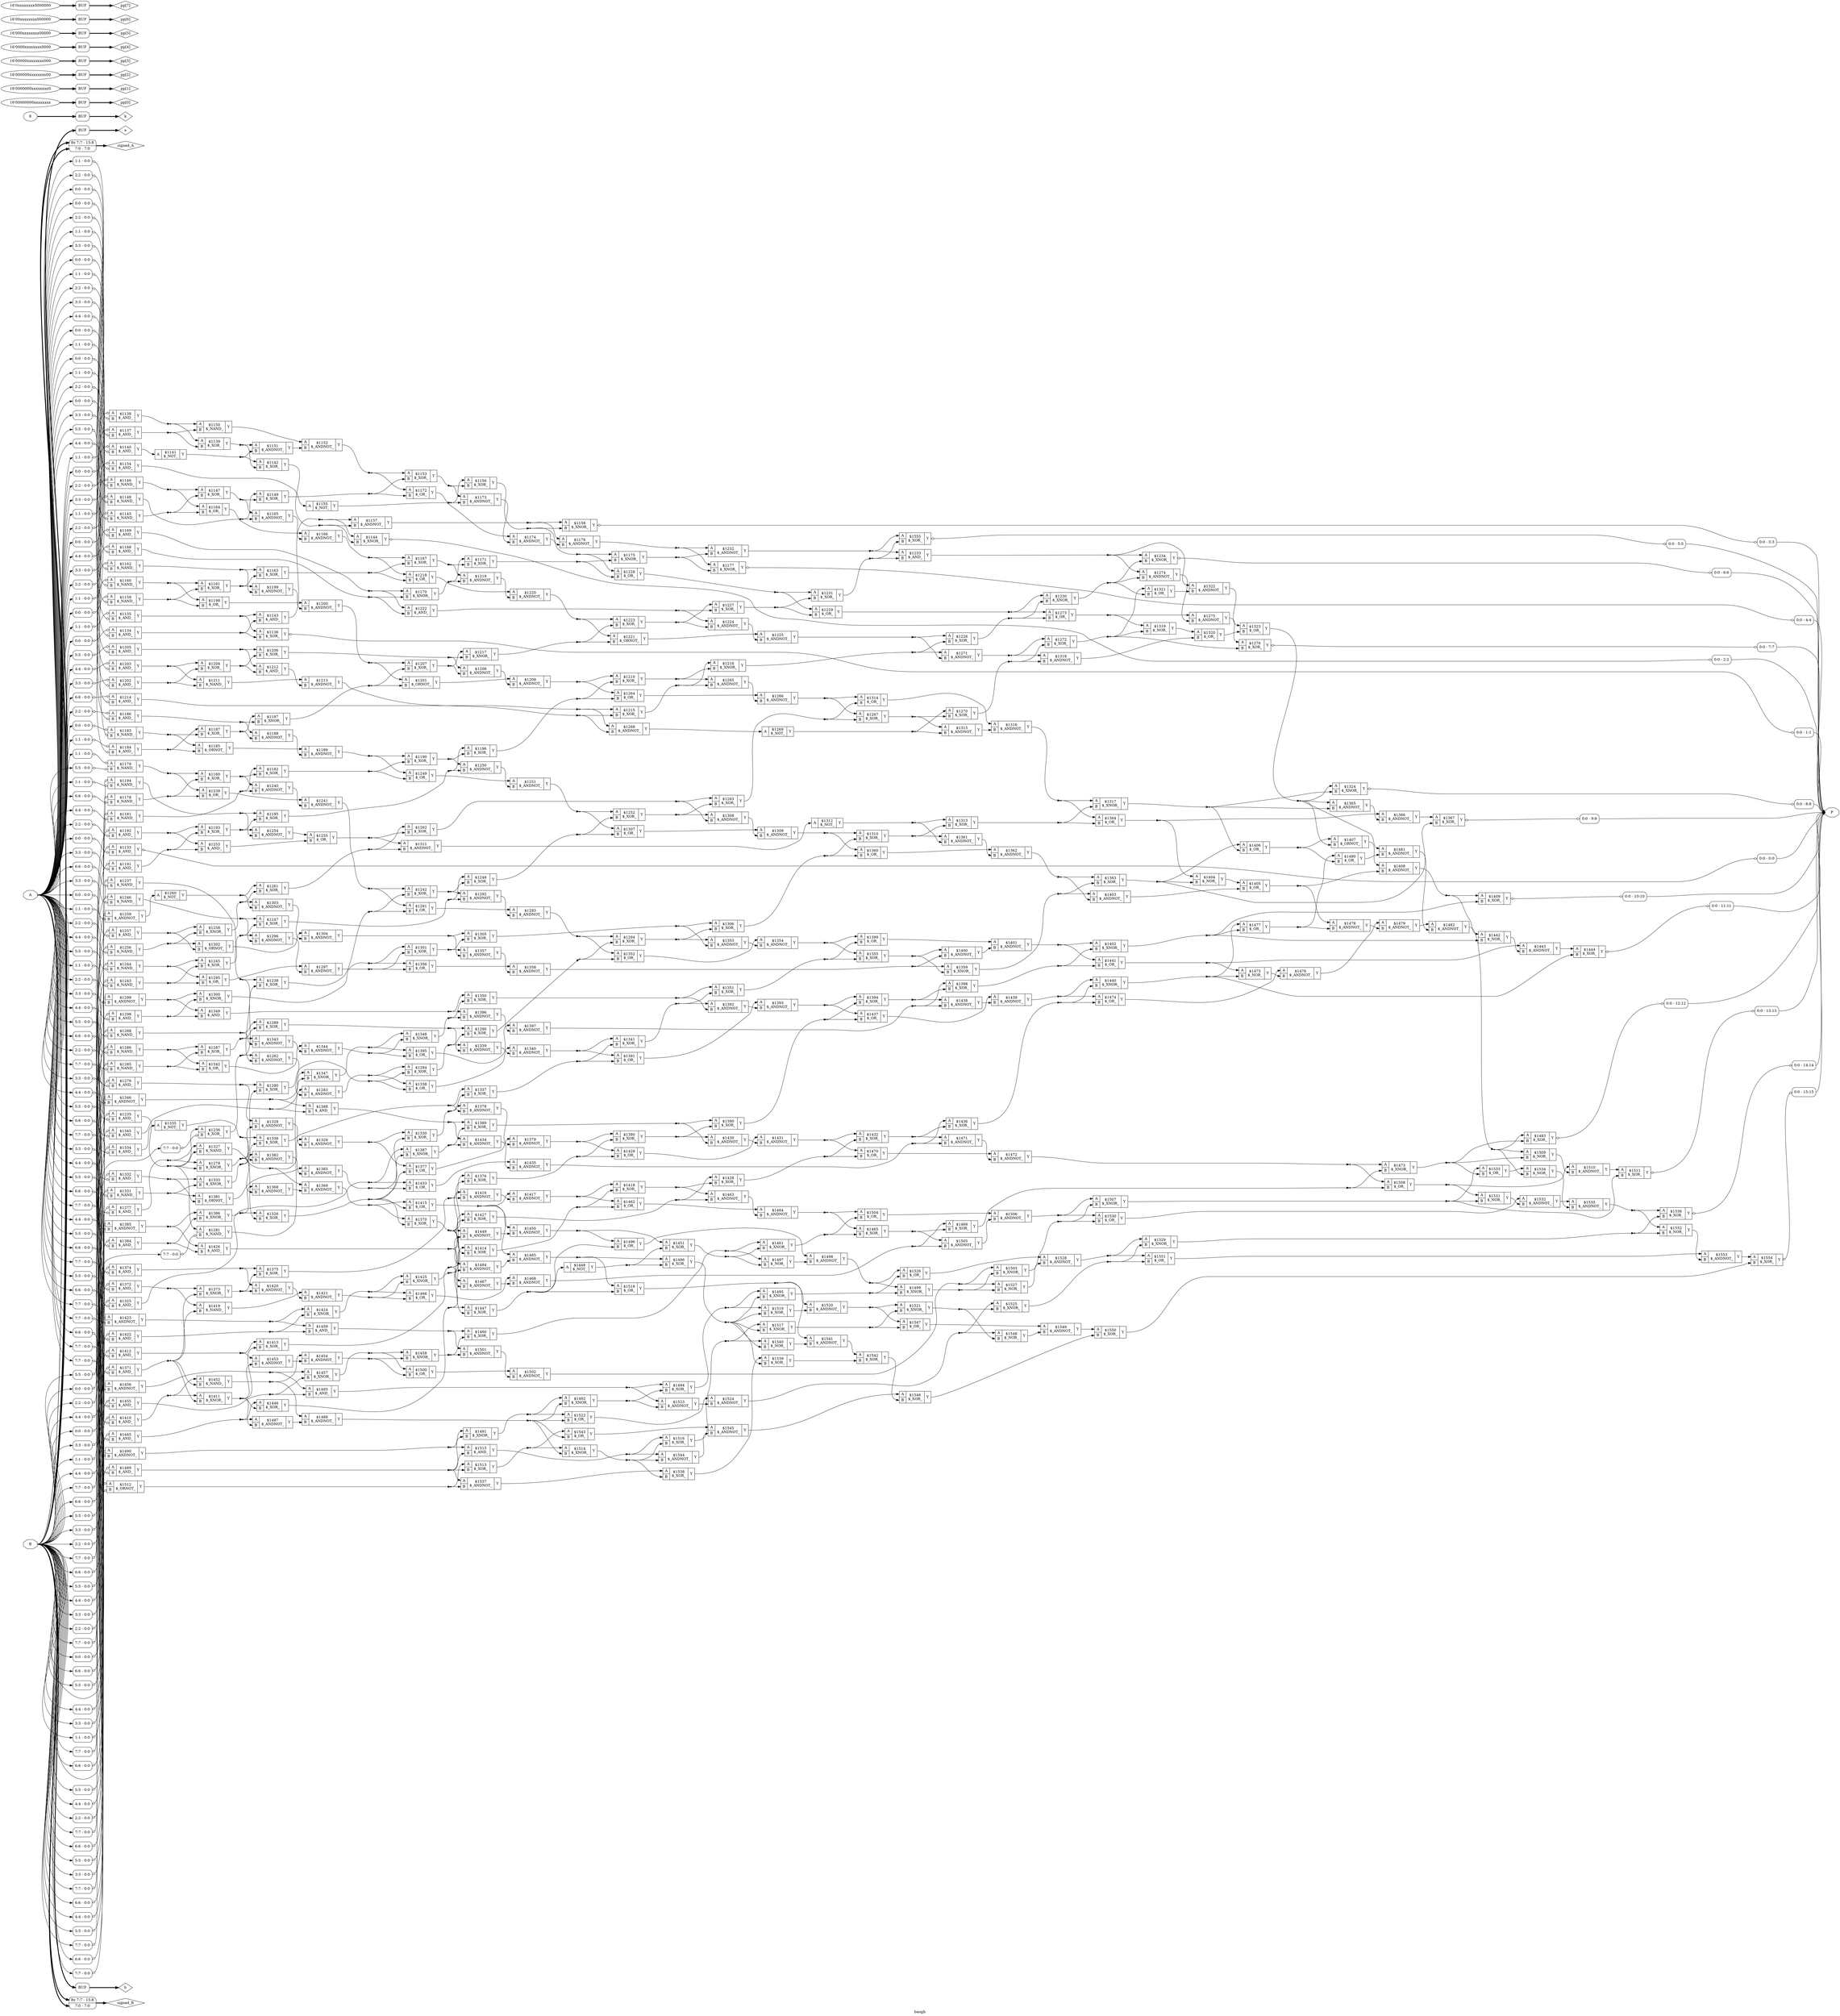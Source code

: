 digraph "baugh" {
label="baugh";
rankdir="LR";
remincross=true;
n408 [ shape=octagon, label="A", color="black", fontcolor="black" ];
n409 [ shape=octagon, label="B", color="black", fontcolor="black" ];
n410 [ shape=octagon, label="P", color="black", fontcolor="black" ];
n411 [ shape=diamond, label="a", color="black", fontcolor="black" ];
n412 [ shape=diamond, label="b", color="black", fontcolor="black" ];
n413 [ shape=diamond, label="k", color="black", fontcolor="black" ];
n414 [ shape=diamond, label="pp[0]", color="black", fontcolor="black" ];
n415 [ shape=diamond, label="pp[1]", color="black", fontcolor="black" ];
n416 [ shape=diamond, label="pp[2]", color="black", fontcolor="black" ];
n417 [ shape=diamond, label="pp[3]", color="black", fontcolor="black" ];
n418 [ shape=diamond, label="pp[4]", color="black", fontcolor="black" ];
n419 [ shape=diamond, label="pp[5]", color="black", fontcolor="black" ];
n420 [ shape=diamond, label="pp[6]", color="black", fontcolor="black" ];
n421 [ shape=diamond, label="pp[7]", color="black", fontcolor="black" ];
n422 [ shape=diamond, label="signed_A", color="black", fontcolor="black" ];
n423 [ shape=diamond, label="signed_B", color="black", fontcolor="black" ];
c425 [ shape=record, label="{{<p408> A|<p409> B}|$1133\n$_AND_|{<p424> Y}}",  ];
x0 [ shape=record, style=rounded, label="<s0> 0:0 - 0:0 ", color="black", fontcolor="black" ];
x0:e -> c425:p408:w [arrowhead=odiamond, arrowtail=odiamond, dir=both, color="black", fontcolor="black", label=""];
x1 [ shape=record, style=rounded, label="<s0> 0:0 - 0:0 ", color="black", fontcolor="black" ];
x1:e -> c425:p409:w [arrowhead=odiamond, arrowtail=odiamond, dir=both, color="black", fontcolor="black", label=""];
x2 [ shape=record, style=rounded, label="<s0> 0:0 - 0:0 ", color="black", fontcolor="black" ];
c425:p424:e -> x2:w [arrowhead=odiamond, arrowtail=odiamond, dir=both, color="black", fontcolor="black", label=""];
c426 [ shape=record, label="{{<p408> A|<p409> B}|$1134\n$_AND_|{<p424> Y}}",  ];
x3 [ shape=record, style=rounded, label="<s0> 0:0 - 0:0 ", color="black", fontcolor="black" ];
x3:e -> c426:p408:w [arrowhead=odiamond, arrowtail=odiamond, dir=both, color="black", fontcolor="black", label=""];
x4 [ shape=record, style=rounded, label="<s0> 1:1 - 0:0 ", color="black", fontcolor="black" ];
x4:e -> c426:p409:w [arrowhead=odiamond, arrowtail=odiamond, dir=both, color="black", fontcolor="black", label=""];
c427 [ shape=record, label="{{<p408> A|<p409> B}|$1135\n$_AND_|{<p424> Y}}",  ];
x5 [ shape=record, style=rounded, label="<s0> 1:1 - 0:0 ", color="black", fontcolor="black" ];
x5:e -> c427:p408:w [arrowhead=odiamond, arrowtail=odiamond, dir=both, color="black", fontcolor="black", label=""];
x6 [ shape=record, style=rounded, label="<s0> 0:0 - 0:0 ", color="black", fontcolor="black" ];
x6:e -> c427:p409:w [arrowhead=odiamond, arrowtail=odiamond, dir=both, color="black", fontcolor="black", label=""];
c428 [ shape=record, label="{{<p408> A|<p409> B}|$1136\n$_XOR_|{<p424> Y}}",  ];
x7 [ shape=record, style=rounded, label="<s0> 0:0 - 1:1 ", color="black", fontcolor="black" ];
c428:p424:e -> x7:w [arrowhead=odiamond, arrowtail=odiamond, dir=both, color="black", fontcolor="black", label=""];
c429 [ shape=record, label="{{<p408> A|<p409> B}|$1137\n$_AND_|{<p424> Y}}",  ];
x8 [ shape=record, style=rounded, label="<s0> 0:0 - 0:0 ", color="black", fontcolor="black" ];
x8:e -> c429:p408:w [arrowhead=odiamond, arrowtail=odiamond, dir=both, color="black", fontcolor="black", label=""];
x9 [ shape=record, style=rounded, label="<s0> 2:2 - 0:0 ", color="black", fontcolor="black" ];
x9:e -> c429:p409:w [arrowhead=odiamond, arrowtail=odiamond, dir=both, color="black", fontcolor="black", label=""];
c430 [ shape=record, label="{{<p408> A|<p409> B}|$1138\n$_AND_|{<p424> Y}}",  ];
x10 [ shape=record, style=rounded, label="<s0> 1:1 - 0:0 ", color="black", fontcolor="black" ];
x10:e -> c430:p408:w [arrowhead=odiamond, arrowtail=odiamond, dir=both, color="black", fontcolor="black", label=""];
x11 [ shape=record, style=rounded, label="<s0> 1:1 - 0:0 ", color="black", fontcolor="black" ];
x11:e -> c430:p409:w [arrowhead=odiamond, arrowtail=odiamond, dir=both, color="black", fontcolor="black", label=""];
c431 [ shape=record, label="{{<p408> A|<p409> B}|$1139\n$_XOR_|{<p424> Y}}",  ];
c432 [ shape=record, label="{{<p408> A|<p409> B}|$1140\n$_AND_|{<p424> Y}}",  ];
x12 [ shape=record, style=rounded, label="<s0> 2:2 - 0:0 ", color="black", fontcolor="black" ];
x12:e -> c432:p408:w [arrowhead=odiamond, arrowtail=odiamond, dir=both, color="black", fontcolor="black", label=""];
x13 [ shape=record, style=rounded, label="<s0> 0:0 - 0:0 ", color="black", fontcolor="black" ];
x13:e -> c432:p409:w [arrowhead=odiamond, arrowtail=odiamond, dir=both, color="black", fontcolor="black", label=""];
c433 [ shape=record, label="{{<p408> A}|$1141\n$_NOT_|{<p424> Y}}",  ];
c434 [ shape=record, label="{{<p408> A|<p409> B}|$1142\n$_XOR_|{<p424> Y}}",  ];
c435 [ shape=record, label="{{<p408> A|<p409> B}|$1143\n$_AND_|{<p424> Y}}",  ];
c436 [ shape=record, label="{{<p408> A|<p409> B}|$1144\n$_XNOR_|{<p424> Y}}",  ];
x14 [ shape=record, style=rounded, label="<s0> 0:0 - 2:2 ", color="black", fontcolor="black" ];
c436:p424:e -> x14:w [arrowhead=odiamond, arrowtail=odiamond, dir=both, color="black", fontcolor="black", label=""];
c437 [ shape=record, label="{{<p408> A|<p409> B}|$1145\n$_NAND_|{<p424> Y}}",  ];
x15 [ shape=record, style=rounded, label="<s0> 0:0 - 0:0 ", color="black", fontcolor="black" ];
x15:e -> c437:p408:w [arrowhead=odiamond, arrowtail=odiamond, dir=both, color="black", fontcolor="black", label=""];
x16 [ shape=record, style=rounded, label="<s0> 3:3 - 0:0 ", color="black", fontcolor="black" ];
x16:e -> c437:p409:w [arrowhead=odiamond, arrowtail=odiamond, dir=both, color="black", fontcolor="black", label=""];
c438 [ shape=record, label="{{<p408> A|<p409> B}|$1146\n$_NAND_|{<p424> Y}}",  ];
x17 [ shape=record, style=rounded, label="<s0> 1:1 - 0:0 ", color="black", fontcolor="black" ];
x17:e -> c438:p408:w [arrowhead=odiamond, arrowtail=odiamond, dir=both, color="black", fontcolor="black", label=""];
x18 [ shape=record, style=rounded, label="<s0> 2:2 - 0:0 ", color="black", fontcolor="black" ];
x18:e -> c438:p409:w [arrowhead=odiamond, arrowtail=odiamond, dir=both, color="black", fontcolor="black", label=""];
c439 [ shape=record, label="{{<p408> A|<p409> B}|$1147\n$_XOR_|{<p424> Y}}",  ];
c440 [ shape=record, label="{{<p408> A|<p409> B}|$1148\n$_NAND_|{<p424> Y}}",  ];
x19 [ shape=record, style=rounded, label="<s0> 2:2 - 0:0 ", color="black", fontcolor="black" ];
x19:e -> c440:p408:w [arrowhead=odiamond, arrowtail=odiamond, dir=both, color="black", fontcolor="black", label=""];
x20 [ shape=record, style=rounded, label="<s0> 1:1 - 0:0 ", color="black", fontcolor="black" ];
x20:e -> c440:p409:w [arrowhead=odiamond, arrowtail=odiamond, dir=both, color="black", fontcolor="black", label=""];
c441 [ shape=record, label="{{<p408> A|<p409> B}|$1149\n$_XOR_|{<p424> Y}}",  ];
c442 [ shape=record, label="{{<p408> A|<p409> B}|$1150\n$_NAND_|{<p424> Y}}",  ];
c443 [ shape=record, label="{{<p408> A|<p409> B}|$1151\n$_ANDNOT_|{<p424> Y}}",  ];
c444 [ shape=record, label="{{<p408> A|<p409> B}|$1152\n$_ANDNOT_|{<p424> Y}}",  ];
c445 [ shape=record, label="{{<p408> A|<p409> B}|$1153\n$_XOR_|{<p424> Y}}",  ];
c446 [ shape=record, label="{{<p408> A|<p409> B}|$1154\n$_AND_|{<p424> Y}}",  ];
x21 [ shape=record, style=rounded, label="<s0> 3:3 - 0:0 ", color="black", fontcolor="black" ];
x21:e -> c446:p408:w [arrowhead=odiamond, arrowtail=odiamond, dir=both, color="black", fontcolor="black", label=""];
x22 [ shape=record, style=rounded, label="<s0> 0:0 - 0:0 ", color="black", fontcolor="black" ];
x22:e -> c446:p409:w [arrowhead=odiamond, arrowtail=odiamond, dir=both, color="black", fontcolor="black", label=""];
c447 [ shape=record, label="{{<p408> A}|$1155\n$_NOT_|{<p424> Y}}",  ];
c448 [ shape=record, label="{{<p408> A|<p409> B}|$1156\n$_XOR_|{<p424> Y}}",  ];
c449 [ shape=record, label="{{<p408> A|<p409> B}|$1157\n$_ANDNOT_|{<p424> Y}}",  ];
c450 [ shape=record, label="{{<p408> A|<p409> B}|$1158\n$_XNOR_|{<p424> Y}}",  ];
x23 [ shape=record, style=rounded, label="<s0> 0:0 - 3:3 ", color="black", fontcolor="black" ];
c450:p424:e -> x23:w [arrowhead=odiamond, arrowtail=odiamond, dir=both, color="black", fontcolor="black", label=""];
c451 [ shape=record, label="{{<p408> A|<p409> B}|$1159\n$_NAND_|{<p424> Y}}",  ];
x24 [ shape=record, style=rounded, label="<s0> 0:0 - 0:0 ", color="black", fontcolor="black" ];
x24:e -> c451:p408:w [arrowhead=odiamond, arrowtail=odiamond, dir=both, color="black", fontcolor="black", label=""];
x25 [ shape=record, style=rounded, label="<s0> 4:4 - 0:0 ", color="black", fontcolor="black" ];
x25:e -> c451:p409:w [arrowhead=odiamond, arrowtail=odiamond, dir=both, color="black", fontcolor="black", label=""];
c452 [ shape=record, label="{{<p408> A|<p409> B}|$1160\n$_NAND_|{<p424> Y}}",  ];
x26 [ shape=record, style=rounded, label="<s0> 1:1 - 0:0 ", color="black", fontcolor="black" ];
x26:e -> c452:p408:w [arrowhead=odiamond, arrowtail=odiamond, dir=both, color="black", fontcolor="black", label=""];
x27 [ shape=record, style=rounded, label="<s0> 3:3 - 0:0 ", color="black", fontcolor="black" ];
x27:e -> c452:p409:w [arrowhead=odiamond, arrowtail=odiamond, dir=both, color="black", fontcolor="black", label=""];
c453 [ shape=record, label="{{<p408> A|<p409> B}|$1161\n$_XOR_|{<p424> Y}}",  ];
c454 [ shape=record, label="{{<p408> A|<p409> B}|$1162\n$_NAND_|{<p424> Y}}",  ];
x28 [ shape=record, style=rounded, label="<s0> 2:2 - 0:0 ", color="black", fontcolor="black" ];
x28:e -> c454:p408:w [arrowhead=odiamond, arrowtail=odiamond, dir=both, color="black", fontcolor="black", label=""];
x29 [ shape=record, style=rounded, label="<s0> 2:2 - 0:0 ", color="black", fontcolor="black" ];
x29:e -> c454:p409:w [arrowhead=odiamond, arrowtail=odiamond, dir=both, color="black", fontcolor="black", label=""];
c455 [ shape=record, label="{{<p408> A|<p409> B}|$1163\n$_XOR_|{<p424> Y}}",  ];
c456 [ shape=record, label="{{<p408> A|<p409> B}|$1164\n$_OR_|{<p424> Y}}",  ];
c457 [ shape=record, label="{{<p408> A|<p409> B}|$1165\n$_ANDNOT_|{<p424> Y}}",  ];
c458 [ shape=record, label="{{<p408> A|<p409> B}|$1166\n$_ANDNOT_|{<p424> Y}}",  ];
c459 [ shape=record, label="{{<p408> A|<p409> B}|$1167\n$_XOR_|{<p424> Y}}",  ];
c460 [ shape=record, label="{{<p408> A|<p409> B}|$1168\n$_AND_|{<p424> Y}}",  ];
x30 [ shape=record, style=rounded, label="<s0> 3:3 - 0:0 ", color="black", fontcolor="black" ];
x30:e -> c460:p408:w [arrowhead=odiamond, arrowtail=odiamond, dir=both, color="black", fontcolor="black", label=""];
x31 [ shape=record, style=rounded, label="<s0> 1:1 - 0:0 ", color="black", fontcolor="black" ];
x31:e -> c460:p409:w [arrowhead=odiamond, arrowtail=odiamond, dir=both, color="black", fontcolor="black", label=""];
c461 [ shape=record, label="{{<p408> A|<p409> B}|$1169\n$_AND_|{<p424> Y}}",  ];
x32 [ shape=record, style=rounded, label="<s0> 4:4 - 0:0 ", color="black", fontcolor="black" ];
x32:e -> c461:p408:w [arrowhead=odiamond, arrowtail=odiamond, dir=both, color="black", fontcolor="black", label=""];
x33 [ shape=record, style=rounded, label="<s0> 0:0 - 0:0 ", color="black", fontcolor="black" ];
x33:e -> c461:p409:w [arrowhead=odiamond, arrowtail=odiamond, dir=both, color="black", fontcolor="black", label=""];
c462 [ shape=record, label="{{<p408> A|<p409> B}|$1170\n$_XNOR_|{<p424> Y}}",  ];
c463 [ shape=record, label="{{<p408> A|<p409> B}|$1171\n$_XOR_|{<p424> Y}}",  ];
c464 [ shape=record, label="{{<p408> A|<p409> B}|$1172\n$_OR_|{<p424> Y}}",  ];
c465 [ shape=record, label="{{<p408> A|<p409> B}|$1173\n$_ANDNOT_|{<p424> Y}}",  ];
c466 [ shape=record, label="{{<p408> A|<p409> B}|$1174\n$_ANDNOT_|{<p424> Y}}",  ];
c467 [ shape=record, label="{{<p408> A|<p409> B}|$1175\n$_XNOR_|{<p424> Y}}",  ];
c468 [ shape=record, label="{{<p408> A|<p409> B}|$1176\n$_ANDNOT_|{<p424> Y}}",  ];
c469 [ shape=record, label="{{<p408> A|<p409> B}|$1177\n$_XNOR_|{<p424> Y}}",  ];
x34 [ shape=record, style=rounded, label="<s0> 0:0 - 4:4 ", color="black", fontcolor="black" ];
c469:p424:e -> x34:w [arrowhead=odiamond, arrowtail=odiamond, dir=both, color="black", fontcolor="black", label=""];
c470 [ shape=record, label="{{<p408> A|<p409> B}|$1178\n$_NAND_|{<p424> Y}}",  ];
x35 [ shape=record, style=rounded, label="<s0> 0:0 - 0:0 ", color="black", fontcolor="black" ];
x35:e -> c470:p408:w [arrowhead=odiamond, arrowtail=odiamond, dir=both, color="black", fontcolor="black", label=""];
x36 [ shape=record, style=rounded, label="<s0> 6:6 - 0:0 ", color="black", fontcolor="black" ];
x36:e -> c470:p409:w [arrowhead=odiamond, arrowtail=odiamond, dir=both, color="black", fontcolor="black", label=""];
c471 [ shape=record, label="{{<p408> A|<p409> B}|$1179\n$_NAND_|{<p424> Y}}",  ];
x37 [ shape=record, style=rounded, label="<s0> 1:1 - 0:0 ", color="black", fontcolor="black" ];
x37:e -> c471:p408:w [arrowhead=odiamond, arrowtail=odiamond, dir=both, color="black", fontcolor="black", label=""];
x38 [ shape=record, style=rounded, label="<s0> 5:5 - 0:0 ", color="black", fontcolor="black" ];
x38:e -> c471:p409:w [arrowhead=odiamond, arrowtail=odiamond, dir=both, color="black", fontcolor="black", label=""];
c472 [ shape=record, label="{{<p408> A|<p409> B}|$1180\n$_XOR_|{<p424> Y}}",  ];
c473 [ shape=record, label="{{<p408> A|<p409> B}|$1181\n$_NAND_|{<p424> Y}}",  ];
x39 [ shape=record, style=rounded, label="<s0> 2:2 - 0:0 ", color="black", fontcolor="black" ];
x39:e -> c473:p408:w [arrowhead=odiamond, arrowtail=odiamond, dir=both, color="black", fontcolor="black", label=""];
x40 [ shape=record, style=rounded, label="<s0> 4:4 - 0:0 ", color="black", fontcolor="black" ];
x40:e -> c473:p409:w [arrowhead=odiamond, arrowtail=odiamond, dir=both, color="black", fontcolor="black", label=""];
c474 [ shape=record, label="{{<p408> A|<p409> B}|$1182\n$_XOR_|{<p424> Y}}",  ];
c475 [ shape=record, label="{{<p408> A|<p409> B}|$1183\n$_NAND_|{<p424> Y}}",  ];
x41 [ shape=record, style=rounded, label="<s0> 0:0 - 0:0 ", color="black", fontcolor="black" ];
x41:e -> c475:p408:w [arrowhead=odiamond, arrowtail=odiamond, dir=both, color="black", fontcolor="black", label=""];
x42 [ shape=record, style=rounded, label="<s0> 5:5 - 0:0 ", color="black", fontcolor="black" ];
x42:e -> c475:p409:w [arrowhead=odiamond, arrowtail=odiamond, dir=both, color="black", fontcolor="black", label=""];
c476 [ shape=record, label="{{<p408> A|<p409> B}|$1184\n$_AND_|{<p424> Y}}",  ];
x43 [ shape=record, style=rounded, label="<s0> 1:1 - 0:0 ", color="black", fontcolor="black" ];
x43:e -> c476:p408:w [arrowhead=odiamond, arrowtail=odiamond, dir=both, color="black", fontcolor="black", label=""];
x44 [ shape=record, style=rounded, label="<s0> 4:4 - 0:0 ", color="black", fontcolor="black" ];
x44:e -> c476:p409:w [arrowhead=odiamond, arrowtail=odiamond, dir=both, color="black", fontcolor="black", label=""];
c477 [ shape=record, label="{{<p408> A|<p409> B}|$1185\n$_ORNOT_|{<p424> Y}}",  ];
c478 [ shape=record, label="{{<p408> A|<p409> B}|$1186\n$_AND_|{<p424> Y}}",  ];
x45 [ shape=record, style=rounded, label="<s0> 2:2 - 0:0 ", color="black", fontcolor="black" ];
x45:e -> c478:p408:w [arrowhead=odiamond, arrowtail=odiamond, dir=both, color="black", fontcolor="black", label=""];
x46 [ shape=record, style=rounded, label="<s0> 3:3 - 0:0 ", color="black", fontcolor="black" ];
x46:e -> c478:p409:w [arrowhead=odiamond, arrowtail=odiamond, dir=both, color="black", fontcolor="black", label=""];
c479 [ shape=record, label="{{<p408> A|<p409> B}|$1187\n$_XOR_|{<p424> Y}}",  ];
c480 [ shape=record, label="{{<p408> A|<p409> B}|$1188\n$_ANDNOT_|{<p424> Y}}",  ];
c481 [ shape=record, label="{{<p408> A|<p409> B}|$1189\n$_ANDNOT_|{<p424> Y}}",  ];
c482 [ shape=record, label="{{<p408> A|<p409> B}|$1190\n$_XOR_|{<p424> Y}}",  ];
c483 [ shape=record, label="{{<p408> A|<p409> B}|$1191\n$_AND_|{<p424> Y}}",  ];
x47 [ shape=record, style=rounded, label="<s0> 3:3 - 0:0 ", color="black", fontcolor="black" ];
x47:e -> c483:p408:w [arrowhead=odiamond, arrowtail=odiamond, dir=both, color="black", fontcolor="black", label=""];
x48 [ shape=record, style=rounded, label="<s0> 3:3 - 0:0 ", color="black", fontcolor="black" ];
x48:e -> c483:p409:w [arrowhead=odiamond, arrowtail=odiamond, dir=both, color="black", fontcolor="black", label=""];
c484 [ shape=record, label="{{<p408> A|<p409> B}|$1192\n$_AND_|{<p424> Y}}",  ];
x49 [ shape=record, style=rounded, label="<s0> 4:4 - 0:0 ", color="black", fontcolor="black" ];
x49:e -> c484:p408:w [arrowhead=odiamond, arrowtail=odiamond, dir=both, color="black", fontcolor="black", label=""];
x50 [ shape=record, style=rounded, label="<s0> 2:2 - 0:0 ", color="black", fontcolor="black" ];
x50:e -> c484:p409:w [arrowhead=odiamond, arrowtail=odiamond, dir=both, color="black", fontcolor="black", label=""];
c485 [ shape=record, label="{{<p408> A|<p409> B}|$1193\n$_XOR_|{<p424> Y}}",  ];
c486 [ shape=record, label="{{<p408> A|<p409> B}|$1194\n$_NAND_|{<p424> Y}}",  ];
x51 [ shape=record, style=rounded, label="<s0> 5:5 - 0:0 ", color="black", fontcolor="black" ];
x51:e -> c486:p408:w [arrowhead=odiamond, arrowtail=odiamond, dir=both, color="black", fontcolor="black", label=""];
x52 [ shape=record, style=rounded, label="<s0> 1:1 - 0:0 ", color="black", fontcolor="black" ];
x52:e -> c486:p409:w [arrowhead=odiamond, arrowtail=odiamond, dir=both, color="black", fontcolor="black", label=""];
c487 [ shape=record, label="{{<p408> A|<p409> B}|$1195\n$_XOR_|{<p424> Y}}",  ];
c488 [ shape=record, label="{{<p408> A|<p409> B}|$1196\n$_XOR_|{<p424> Y}}",  ];
c489 [ shape=record, label="{{<p408> A|<p409> B}|$1197\n$_XNOR_|{<p424> Y}}",  ];
c490 [ shape=record, label="{{<p408> A|<p409> B}|$1198\n$_OR_|{<p424> Y}}",  ];
c491 [ shape=record, label="{{<p408> A|<p409> B}|$1199\n$_ANDNOT_|{<p424> Y}}",  ];
c492 [ shape=record, label="{{<p408> A|<p409> B}|$1200\n$_ANDNOT_|{<p424> Y}}",  ];
c493 [ shape=record, label="{{<p408> A|<p409> B}|$1201\n$_ORNOT_|{<p424> Y}}",  ];
c494 [ shape=record, label="{{<p408> A|<p409> B}|$1202\n$_AND_|{<p424> Y}}",  ];
x53 [ shape=record, style=rounded, label="<s0> 3:3 - 0:0 ", color="black", fontcolor="black" ];
x53:e -> c494:p408:w [arrowhead=odiamond, arrowtail=odiamond, dir=both, color="black", fontcolor="black", label=""];
x54 [ shape=record, style=rounded, label="<s0> 2:2 - 0:0 ", color="black", fontcolor="black" ];
x54:e -> c494:p409:w [arrowhead=odiamond, arrowtail=odiamond, dir=both, color="black", fontcolor="black", label=""];
c495 [ shape=record, label="{{<p408> A|<p409> B}|$1203\n$_AND_|{<p424> Y}}",  ];
x55 [ shape=record, style=rounded, label="<s0> 4:4 - 0:0 ", color="black", fontcolor="black" ];
x55:e -> c495:p408:w [arrowhead=odiamond, arrowtail=odiamond, dir=both, color="black", fontcolor="black", label=""];
x56 [ shape=record, style=rounded, label="<s0> 1:1 - 0:0 ", color="black", fontcolor="black" ];
x56:e -> c495:p409:w [arrowhead=odiamond, arrowtail=odiamond, dir=both, color="black", fontcolor="black", label=""];
c496 [ shape=record, label="{{<p408> A|<p409> B}|$1204\n$_XOR_|{<p424> Y}}",  ];
c497 [ shape=record, label="{{<p408> A|<p409> B}|$1205\n$_AND_|{<p424> Y}}",  ];
x57 [ shape=record, style=rounded, label="<s0> 5:5 - 0:0 ", color="black", fontcolor="black" ];
x57:e -> c497:p408:w [arrowhead=odiamond, arrowtail=odiamond, dir=both, color="black", fontcolor="black", label=""];
x58 [ shape=record, style=rounded, label="<s0> 0:0 - 0:0 ", color="black", fontcolor="black" ];
x58:e -> c497:p409:w [arrowhead=odiamond, arrowtail=odiamond, dir=both, color="black", fontcolor="black", label=""];
c498 [ shape=record, label="{{<p408> A|<p409> B}|$1206\n$_XOR_|{<p424> Y}}",  ];
c499 [ shape=record, label="{{<p408> A|<p409> B}|$1207\n$_XOR_|{<p424> Y}}",  ];
c500 [ shape=record, label="{{<p408> A|<p409> B}|$1208\n$_ANDNOT_|{<p424> Y}}",  ];
c501 [ shape=record, label="{{<p408> A|<p409> B}|$1209\n$_ANDNOT_|{<p424> Y}}",  ];
c502 [ shape=record, label="{{<p408> A|<p409> B}|$1210\n$_XOR_|{<p424> Y}}",  ];
c503 [ shape=record, label="{{<p408> A|<p409> B}|$1211\n$_NAND_|{<p424> Y}}",  ];
c504 [ shape=record, label="{{<p408> A|<p409> B}|$1212\n$_AND_|{<p424> Y}}",  ];
c505 [ shape=record, label="{{<p408> A|<p409> B}|$1213\n$_ANDNOT_|{<p424> Y}}",  ];
c506 [ shape=record, label="{{<p408> A|<p409> B}|$1214\n$_AND_|{<p424> Y}}",  ];
x59 [ shape=record, style=rounded, label="<s0> 6:6 - 0:0 ", color="black", fontcolor="black" ];
x59:e -> c506:p408:w [arrowhead=odiamond, arrowtail=odiamond, dir=both, color="black", fontcolor="black", label=""];
x60 [ shape=record, style=rounded, label="<s0> 0:0 - 0:0 ", color="black", fontcolor="black" ];
x60:e -> c506:p409:w [arrowhead=odiamond, arrowtail=odiamond, dir=both, color="black", fontcolor="black", label=""];
c507 [ shape=record, label="{{<p408> A|<p409> B}|$1215\n$_XOR_|{<p424> Y}}",  ];
c508 [ shape=record, label="{{<p408> A|<p409> B}|$1216\n$_XNOR_|{<p424> Y}}",  ];
c509 [ shape=record, label="{{<p408> A|<p409> B}|$1217\n$_XNOR_|{<p424> Y}}",  ];
c510 [ shape=record, label="{{<p408> A|<p409> B}|$1218\n$_OR_|{<p424> Y}}",  ];
c511 [ shape=record, label="{{<p408> A|<p409> B}|$1219\n$_ANDNOT_|{<p424> Y}}",  ];
c512 [ shape=record, label="{{<p408> A|<p409> B}|$1220\n$_ANDNOT_|{<p424> Y}}",  ];
c513 [ shape=record, label="{{<p408> A|<p409> B}|$1221\n$_ORNOT_|{<p424> Y}}",  ];
c514 [ shape=record, label="{{<p408> A|<p409> B}|$1222\n$_AND_|{<p424> Y}}",  ];
c515 [ shape=record, label="{{<p408> A|<p409> B}|$1223\n$_XOR_|{<p424> Y}}",  ];
c516 [ shape=record, label="{{<p408> A|<p409> B}|$1224\n$_ANDNOT_|{<p424> Y}}",  ];
c517 [ shape=record, label="{{<p408> A|<p409> B}|$1225\n$_ANDNOT_|{<p424> Y}}",  ];
c518 [ shape=record, label="{{<p408> A|<p409> B}|$1226\n$_XOR_|{<p424> Y}}",  ];
c519 [ shape=record, label="{{<p408> A|<p409> B}|$1227\n$_XOR_|{<p424> Y}}",  ];
c520 [ shape=record, label="{{<p408> A|<p409> B}|$1228\n$_OR_|{<p424> Y}}",  ];
c521 [ shape=record, label="{{<p408> A|<p409> B}|$1229\n$_OR_|{<p424> Y}}",  ];
c522 [ shape=record, label="{{<p408> A|<p409> B}|$1230\n$_XNOR_|{<p424> Y}}",  ];
c523 [ shape=record, label="{{<p408> A|<p409> B}|$1231\n$_XOR_|{<p424> Y}}",  ];
c524 [ shape=record, label="{{<p408> A|<p409> B}|$1232\n$_ANDNOT_|{<p424> Y}}",  ];
c525 [ shape=record, label="{{<p408> A|<p409> B}|$1233\n$_AND_|{<p424> Y}}",  ];
c526 [ shape=record, label="{{<p408> A|<p409> B}|$1234\n$_XNOR_|{<p424> Y}}",  ];
x61 [ shape=record, style=rounded, label="<s0> 0:0 - 6:6 ", color="black", fontcolor="black" ];
c526:p424:e -> x61:w [arrowhead=odiamond, arrowtail=odiamond, dir=both, color="black", fontcolor="black", label=""];
c527 [ shape=record, label="{{<p408> A|<p409> B}|$1235\n$_AND_|{<p424> Y}}",  ];
x62 [ shape=record, style=rounded, label="<s0> 0:0 - 0:0 ", color="black", fontcolor="black" ];
x62:e -> c527:p408:w [arrowhead=odiamond, arrowtail=odiamond, dir=both, color="black", fontcolor="black", label=""];
x63 [ shape=record, style=rounded, label="<s0> 7:7 - 0:0 ", color="black", fontcolor="black" ];
x63:e -> c527:p409:w [arrowhead=odiamond, arrowtail=odiamond, dir=both, color="black", fontcolor="black", label=""];
c528 [ shape=record, label="{{<p408> A|<p409> B}|$1236\n$_XOR_|{<p424> Y}}",  ];
x64 [ shape=record, style=rounded, label="<s0> 7:7 - 0:0 ", color="black", fontcolor="black" ];
x64:e -> c528:p409:w [arrowhead=odiamond, arrowtail=odiamond, dir=both, color="black", fontcolor="black", label=""];
c529 [ shape=record, label="{{<p408> A|<p409> B}|$1237\n$_NAND_|{<p424> Y}}",  ];
x65 [ shape=record, style=rounded, label="<s0> 1:1 - 0:0 ", color="black", fontcolor="black" ];
x65:e -> c529:p408:w [arrowhead=odiamond, arrowtail=odiamond, dir=both, color="black", fontcolor="black", label=""];
x66 [ shape=record, style=rounded, label="<s0> 6:6 - 0:0 ", color="black", fontcolor="black" ];
x66:e -> c529:p409:w [arrowhead=odiamond, arrowtail=odiamond, dir=both, color="black", fontcolor="black", label=""];
c530 [ shape=record, label="{{<p408> A|<p409> B}|$1238\n$_XOR_|{<p424> Y}}",  ];
c531 [ shape=record, label="{{<p408> A|<p409> B}|$1239\n$_OR_|{<p424> Y}}",  ];
c532 [ shape=record, label="{{<p408> A|<p409> B}|$1240\n$_ANDNOT_|{<p424> Y}}",  ];
c533 [ shape=record, label="{{<p408> A|<p409> B}|$1241\n$_ANDNOT_|{<p424> Y}}",  ];
c534 [ shape=record, label="{{<p408> A|<p409> B}|$1242\n$_XOR_|{<p424> Y}}",  ];
c535 [ shape=record, label="{{<p408> A|<p409> B}|$1243\n$_NAND_|{<p424> Y}}",  ];
x67 [ shape=record, style=rounded, label="<s0> 2:2 - 0:0 ", color="black", fontcolor="black" ];
x67:e -> c535:p408:w [arrowhead=odiamond, arrowtail=odiamond, dir=both, color="black", fontcolor="black", label=""];
x68 [ shape=record, style=rounded, label="<s0> 5:5 - 0:0 ", color="black", fontcolor="black" ];
x68:e -> c535:p409:w [arrowhead=odiamond, arrowtail=odiamond, dir=both, color="black", fontcolor="black", label=""];
c536 [ shape=record, label="{{<p408> A|<p409> B}|$1244\n$_NAND_|{<p424> Y}}",  ];
x69 [ shape=record, style=rounded, label="<s0> 3:3 - 0:0 ", color="black", fontcolor="black" ];
x69:e -> c536:p408:w [arrowhead=odiamond, arrowtail=odiamond, dir=both, color="black", fontcolor="black", label=""];
x70 [ shape=record, style=rounded, label="<s0> 4:4 - 0:0 ", color="black", fontcolor="black" ];
x70:e -> c536:p409:w [arrowhead=odiamond, arrowtail=odiamond, dir=both, color="black", fontcolor="black", label=""];
c537 [ shape=record, label="{{<p408> A|<p409> B}|$1245\n$_XOR_|{<p424> Y}}",  ];
c538 [ shape=record, label="{{<p408> A|<p409> B}|$1246\n$_NAND_|{<p424> Y}}",  ];
x71 [ shape=record, style=rounded, label="<s0> 4:4 - 0:0 ", color="black", fontcolor="black" ];
x71:e -> c538:p408:w [arrowhead=odiamond, arrowtail=odiamond, dir=both, color="black", fontcolor="black", label=""];
x72 [ shape=record, style=rounded, label="<s0> 3:3 - 0:0 ", color="black", fontcolor="black" ];
x72:e -> c538:p409:w [arrowhead=odiamond, arrowtail=odiamond, dir=both, color="black", fontcolor="black", label=""];
c539 [ shape=record, label="{{<p408> A|<p409> B}|$1247\n$_XOR_|{<p424> Y}}",  ];
c540 [ shape=record, label="{{<p408> A|<p409> B}|$1248\n$_XOR_|{<p424> Y}}",  ];
c541 [ shape=record, label="{{<p408> A|<p409> B}|$1249\n$_OR_|{<p424> Y}}",  ];
c542 [ shape=record, label="{{<p408> A|<p409> B}|$1250\n$_ANDNOT_|{<p424> Y}}",  ];
c543 [ shape=record, label="{{<p408> A|<p409> B}|$1251\n$_ANDNOT_|{<p424> Y}}",  ];
c544 [ shape=record, label="{{<p408> A|<p409> B}|$1252\n$_XOR_|{<p424> Y}}",  ];
c545 [ shape=record, label="{{<p408> A|<p409> B}|$1253\n$_AND_|{<p424> Y}}",  ];
c546 [ shape=record, label="{{<p408> A|<p409> B}|$1254\n$_ANDNOT_|{<p424> Y}}",  ];
c547 [ shape=record, label="{{<p408> A|<p409> B}|$1255\n$_OR_|{<p424> Y}}",  ];
c548 [ shape=record, label="{{<p408> A|<p409> B}|$1256\n$_NAND_|{<p424> Y}}",  ];
x73 [ shape=record, style=rounded, label="<s0> 5:5 - 0:0 ", color="black", fontcolor="black" ];
x73:e -> c548:p408:w [arrowhead=odiamond, arrowtail=odiamond, dir=both, color="black", fontcolor="black", label=""];
x74 [ shape=record, style=rounded, label="<s0> 2:2 - 0:0 ", color="black", fontcolor="black" ];
x74:e -> c548:p409:w [arrowhead=odiamond, arrowtail=odiamond, dir=both, color="black", fontcolor="black", label=""];
c549 [ shape=record, label="{{<p408> A|<p409> B}|$1257\n$_AND_|{<p424> Y}}",  ];
x75 [ shape=record, style=rounded, label="<s0> 6:6 - 0:0 ", color="black", fontcolor="black" ];
x75:e -> c549:p408:w [arrowhead=odiamond, arrowtail=odiamond, dir=both, color="black", fontcolor="black", label=""];
x76 [ shape=record, style=rounded, label="<s0> 1:1 - 0:0 ", color="black", fontcolor="black" ];
x76:e -> c549:p409:w [arrowhead=odiamond, arrowtail=odiamond, dir=both, color="black", fontcolor="black", label=""];
c550 [ shape=record, label="{{<p408> A|<p409> B}|$1258\n$_XNOR_|{<p424> Y}}",  ];
c551 [ shape=record, label="{{<p408> A|<p409> B}|$1259\n$_ANDNOT_|{<p424> Y}}",  ];
x77 [ shape=record, style=rounded, label="<s0> 7:7 - 0:0 ", color="black", fontcolor="black" ];
x77:e -> c551:p408:w [arrowhead=odiamond, arrowtail=odiamond, dir=both, color="black", fontcolor="black", label=""];
x78 [ shape=record, style=rounded, label="<s0> 0:0 - 0:0 ", color="black", fontcolor="black" ];
x78:e -> c551:p409:w [arrowhead=odiamond, arrowtail=odiamond, dir=both, color="black", fontcolor="black", label=""];
c552 [ shape=record, label="{{<p408> A}|$1260\n$_NOT_|{<p424> Y}}",  ];
c553 [ shape=record, label="{{<p408> A|<p409> B}|$1261\n$_XOR_|{<p424> Y}}",  ];
c554 [ shape=record, label="{{<p408> A|<p409> B}|$1262\n$_XOR_|{<p424> Y}}",  ];
c555 [ shape=record, label="{{<p408> A|<p409> B}|$1263\n$_XOR_|{<p424> Y}}",  ];
c556 [ shape=record, label="{{<p408> A|<p409> B}|$1264\n$_OR_|{<p424> Y}}",  ];
c557 [ shape=record, label="{{<p408> A|<p409> B}|$1265\n$_ANDNOT_|{<p424> Y}}",  ];
c558 [ shape=record, label="{{<p408> A|<p409> B}|$1266\n$_ANDNOT_|{<p424> Y}}",  ];
c559 [ shape=record, label="{{<p408> A|<p409> B}|$1267\n$_XOR_|{<p424> Y}}",  ];
c560 [ shape=record, label="{{<p408> A|<p409> B}|$1268\n$_ANDNOT_|{<p424> Y}}",  ];
c561 [ shape=record, label="{{<p408> A}|$1269\n$_NOT_|{<p424> Y}}",  ];
c562 [ shape=record, label="{{<p408> A|<p409> B}|$1270\n$_XOR_|{<p424> Y}}",  ];
c563 [ shape=record, label="{{<p408> A|<p409> B}|$1271\n$_ANDNOT_|{<p424> Y}}",  ];
c564 [ shape=record, label="{{<p408> A|<p409> B}|$1272\n$_XOR_|{<p424> Y}}",  ];
c565 [ shape=record, label="{{<p408> A|<p409> B}|$1273\n$_OR_|{<p424> Y}}",  ];
c566 [ shape=record, label="{{<p408> A|<p409> B}|$1274\n$_ANDNOT_|{<p424> Y}}",  ];
c567 [ shape=record, label="{{<p408> A|<p409> B}|$1275\n$_ANDNOT_|{<p424> Y}}",  ];
c568 [ shape=record, label="{{<p408> A|<p409> B}|$1276\n$_XOR_|{<p424> Y}}",  ];
x79 [ shape=record, style=rounded, label="<s0> 0:0 - 7:7 ", color="black", fontcolor="black" ];
c568:p424:e -> x79:w [arrowhead=odiamond, arrowtail=odiamond, dir=both, color="black", fontcolor="black", label=""];
c569 [ shape=record, label="{{<p408> A|<p409> B}|$1277\n$_AND_|{<p424> Y}}",  ];
x80 [ shape=record, style=rounded, label="<s0> 1:1 - 0:0 ", color="black", fontcolor="black" ];
x80:e -> c569:p408:w [arrowhead=odiamond, arrowtail=odiamond, dir=both, color="black", fontcolor="black", label=""];
x81 [ shape=record, style=rounded, label="<s0> 7:7 - 0:0 ", color="black", fontcolor="black" ];
x81:e -> c569:p409:w [arrowhead=odiamond, arrowtail=odiamond, dir=both, color="black", fontcolor="black", label=""];
c570 [ shape=record, label="{{<p408> A|<p409> B}|$1278\n$_XNOR_|{<p424> Y}}",  ];
c571 [ shape=record, label="{{<p408> A|<p409> B}|$1279\n$_AND_|{<p424> Y}}",  ];
x82 [ shape=record, style=rounded, label="<s0> 2:2 - 0:0 ", color="black", fontcolor="black" ];
x82:e -> c571:p408:w [arrowhead=odiamond, arrowtail=odiamond, dir=both, color="black", fontcolor="black", label=""];
x83 [ shape=record, style=rounded, label="<s0> 6:6 - 0:0 ", color="black", fontcolor="black" ];
x83:e -> c571:p409:w [arrowhead=odiamond, arrowtail=odiamond, dir=both, color="black", fontcolor="black", label=""];
c572 [ shape=record, label="{{<p408> A|<p409> B}|$1280\n$_XOR_|{<p424> Y}}",  ];
c573 [ shape=record, label="{{<p408> A|<p409> B}|$1281\n$_NAND_|{<p424> Y}}",  ];
x84 [ shape=record, style=rounded, label="<s0> 7:7 - 0:0 ", color="black", fontcolor="black" ];
x84:e -> c573:p409:w [arrowhead=odiamond, arrowtail=odiamond, dir=both, color="black", fontcolor="black", label=""];
c574 [ shape=record, label="{{<p408> A|<p409> B}|$1282\n$_ANDNOT_|{<p424> Y}}",  ];
c575 [ shape=record, label="{{<p408> A|<p409> B}|$1283\n$_ANDNOT_|{<p424> Y}}",  ];
c576 [ shape=record, label="{{<p408> A|<p409> B}|$1284\n$_XOR_|{<p424> Y}}",  ];
c577 [ shape=record, label="{{<p408> A|<p409> B}|$1285\n$_NAND_|{<p424> Y}}",  ];
x85 [ shape=record, style=rounded, label="<s0> 3:3 - 0:0 ", color="black", fontcolor="black" ];
x85:e -> c577:p408:w [arrowhead=odiamond, arrowtail=odiamond, dir=both, color="black", fontcolor="black", label=""];
x86 [ shape=record, style=rounded, label="<s0> 5:5 - 0:0 ", color="black", fontcolor="black" ];
x86:e -> c577:p409:w [arrowhead=odiamond, arrowtail=odiamond, dir=both, color="black", fontcolor="black", label=""];
c578 [ shape=record, label="{{<p408> A|<p409> B}|$1286\n$_NAND_|{<p424> Y}}",  ];
x87 [ shape=record, style=rounded, label="<s0> 4:4 - 0:0 ", color="black", fontcolor="black" ];
x87:e -> c578:p408:w [arrowhead=odiamond, arrowtail=odiamond, dir=both, color="black", fontcolor="black", label=""];
x88 [ shape=record, style=rounded, label="<s0> 4:4 - 0:0 ", color="black", fontcolor="black" ];
x88:e -> c578:p409:w [arrowhead=odiamond, arrowtail=odiamond, dir=both, color="black", fontcolor="black", label=""];
c579 [ shape=record, label="{{<p408> A|<p409> B}|$1287\n$_XOR_|{<p424> Y}}",  ];
c580 [ shape=record, label="{{<p408> A|<p409> B}|$1288\n$_NAND_|{<p424> Y}}",  ];
x89 [ shape=record, style=rounded, label="<s0> 5:5 - 0:0 ", color="black", fontcolor="black" ];
x89:e -> c580:p408:w [arrowhead=odiamond, arrowtail=odiamond, dir=both, color="black", fontcolor="black", label=""];
x90 [ shape=record, style=rounded, label="<s0> 3:3 - 0:0 ", color="black", fontcolor="black" ];
x90:e -> c580:p409:w [arrowhead=odiamond, arrowtail=odiamond, dir=both, color="black", fontcolor="black", label=""];
c581 [ shape=record, label="{{<p408> A|<p409> B}|$1289\n$_XOR_|{<p424> Y}}",  ];
c582 [ shape=record, label="{{<p408> A|<p409> B}|$1290\n$_XOR_|{<p424> Y}}",  ];
c583 [ shape=record, label="{{<p408> A|<p409> B}|$1291\n$_OR_|{<p424> Y}}",  ];
c584 [ shape=record, label="{{<p408> A|<p409> B}|$1292\n$_ANDNOT_|{<p424> Y}}",  ];
c585 [ shape=record, label="{{<p408> A|<p409> B}|$1293\n$_ANDNOT_|{<p424> Y}}",  ];
c586 [ shape=record, label="{{<p408> A|<p409> B}|$1294\n$_XOR_|{<p424> Y}}",  ];
c587 [ shape=record, label="{{<p408> A|<p409> B}|$1295\n$_OR_|{<p424> Y}}",  ];
c588 [ shape=record, label="{{<p408> A|<p409> B}|$1296\n$_ANDNOT_|{<p424> Y}}",  ];
c589 [ shape=record, label="{{<p408> A|<p409> B}|$1297\n$_ANDNOT_|{<p424> Y}}",  ];
c590 [ shape=record, label="{{<p408> A|<p409> B}|$1298\n$_AND_|{<p424> Y}}",  ];
x91 [ shape=record, style=rounded, label="<s0> 6:6 - 0:0 ", color="black", fontcolor="black" ];
x91:e -> c590:p408:w [arrowhead=odiamond, arrowtail=odiamond, dir=both, color="black", fontcolor="black", label=""];
x92 [ shape=record, style=rounded, label="<s0> 2:2 - 0:0 ", color="black", fontcolor="black" ];
x92:e -> c590:p409:w [arrowhead=odiamond, arrowtail=odiamond, dir=both, color="black", fontcolor="black", label=""];
c591 [ shape=record, label="{{<p408> A|<p409> B}|$1299\n$_ANDNOT_|{<p424> Y}}",  ];
x93 [ shape=record, style=rounded, label="<s0> 7:7 - 0:0 ", color="black", fontcolor="black" ];
x93:e -> c591:p408:w [arrowhead=odiamond, arrowtail=odiamond, dir=both, color="black", fontcolor="black", label=""];
x94 [ shape=record, style=rounded, label="<s0> 1:1 - 0:0 ", color="black", fontcolor="black" ];
x94:e -> c591:p409:w [arrowhead=odiamond, arrowtail=odiamond, dir=both, color="black", fontcolor="black", label=""];
c592 [ shape=record, label="{{<p408> A|<p409> B}|$1300\n$_XNOR_|{<p424> Y}}",  ];
c593 [ shape=record, label="{{<p408> A|<p409> B}|$1301\n$_XOR_|{<p424> Y}}",  ];
c594 [ shape=record, label="{{<p408> A|<p409> B}|$1302\n$_ORNOT_|{<p424> Y}}",  ];
c595 [ shape=record, label="{{<p408> A|<p409> B}|$1303\n$_ANDNOT_|{<p424> Y}}",  ];
c596 [ shape=record, label="{{<p408> A|<p409> B}|$1304\n$_ANDNOT_|{<p424> Y}}",  ];
c597 [ shape=record, label="{{<p408> A|<p409> B}|$1305\n$_XOR_|{<p424> Y}}",  ];
c598 [ shape=record, label="{{<p408> A|<p409> B}|$1306\n$_XOR_|{<p424> Y}}",  ];
c599 [ shape=record, label="{{<p408> A|<p409> B}|$1307\n$_OR_|{<p424> Y}}",  ];
c600 [ shape=record, label="{{<p408> A|<p409> B}|$1308\n$_ANDNOT_|{<p424> Y}}",  ];
c601 [ shape=record, label="{{<p408> A|<p409> B}|$1309\n$_ANDNOT_|{<p424> Y}}",  ];
c602 [ shape=record, label="{{<p408> A|<p409> B}|$1310\n$_XOR_|{<p424> Y}}",  ];
c603 [ shape=record, label="{{<p408> A|<p409> B}|$1311\n$_ANDNOT_|{<p424> Y}}",  ];
c604 [ shape=record, label="{{<p408> A}|$1312\n$_NOT_|{<p424> Y}}",  ];
c605 [ shape=record, label="{{<p408> A|<p409> B}|$1313\n$_XOR_|{<p424> Y}}",  ];
c606 [ shape=record, label="{{<p408> A|<p409> B}|$1314\n$_OR_|{<p424> Y}}",  ];
c607 [ shape=record, label="{{<p408> A|<p409> B}|$1315\n$_ANDNOT_|{<p424> Y}}",  ];
c608 [ shape=record, label="{{<p408> A|<p409> B}|$1316\n$_ANDNOT_|{<p424> Y}}",  ];
c609 [ shape=record, label="{{<p408> A|<p409> B}|$1317\n$_XNOR_|{<p424> Y}}",  ];
c610 [ shape=record, label="{{<p408> A|<p409> B}|$1318\n$_ANDNOT_|{<p424> Y}}",  ];
c611 [ shape=record, label="{{<p408> A|<p409> B}|$1319\n$_NOR_|{<p424> Y}}",  ];
c612 [ shape=record, label="{{<p408> A|<p409> B}|$1320\n$_OR_|{<p424> Y}}",  ];
c613 [ shape=record, label="{{<p408> A|<p409> B}|$1321\n$_OR_|{<p424> Y}}",  ];
c614 [ shape=record, label="{{<p408> A|<p409> B}|$1322\n$_ANDNOT_|{<p424> Y}}",  ];
c615 [ shape=record, label="{{<p408> A|<p409> B}|$1323\n$_OR_|{<p424> Y}}",  ];
c616 [ shape=record, label="{{<p408> A|<p409> B}|$1324\n$_XNOR_|{<p424> Y}}",  ];
x95 [ shape=record, style=rounded, label="<s0> 0:0 - 8:8 ", color="black", fontcolor="black" ];
c616:p424:e -> x95:w [arrowhead=odiamond, arrowtail=odiamond, dir=both, color="black", fontcolor="black", label=""];
c617 [ shape=record, label="{{<p408> A|<p409> B}|$1325\n$_AND_|{<p424> Y}}",  ];
x96 [ shape=record, style=rounded, label="<s0> 2:2 - 0:0 ", color="black", fontcolor="black" ];
x96:e -> c617:p408:w [arrowhead=odiamond, arrowtail=odiamond, dir=both, color="black", fontcolor="black", label=""];
x97 [ shape=record, style=rounded, label="<s0> 7:7 - 0:0 ", color="black", fontcolor="black" ];
x97:e -> c617:p409:w [arrowhead=odiamond, arrowtail=odiamond, dir=both, color="black", fontcolor="black", label=""];
c618 [ shape=record, label="{{<p408> A|<p409> B}|$1326\n$_XOR_|{<p424> Y}}",  ];
c619 [ shape=record, label="{{<p408> A|<p409> B}|$1327\n$_NAND_|{<p424> Y}}",  ];
c620 [ shape=record, label="{{<p408> A|<p409> B}|$1328\n$_ANDNOT_|{<p424> Y}}",  ];
c621 [ shape=record, label="{{<p408> A|<p409> B}|$1329\n$_ANDNOT_|{<p424> Y}}",  ];
c622 [ shape=record, label="{{<p408> A|<p409> B}|$1330\n$_XOR_|{<p424> Y}}",  ];
c623 [ shape=record, label="{{<p408> A|<p409> B}|$1331\n$_NAND_|{<p424> Y}}",  ];
x98 [ shape=record, style=rounded, label="<s0> 3:3 - 0:0 ", color="black", fontcolor="black" ];
x98:e -> c623:p408:w [arrowhead=odiamond, arrowtail=odiamond, dir=both, color="black", fontcolor="black", label=""];
x99 [ shape=record, style=rounded, label="<s0> 6:6 - 0:0 ", color="black", fontcolor="black" ];
x99:e -> c623:p409:w [arrowhead=odiamond, arrowtail=odiamond, dir=both, color="black", fontcolor="black", label=""];
c624 [ shape=record, label="{{<p408> A|<p409> B}|$1332\n$_AND_|{<p424> Y}}",  ];
x100 [ shape=record, style=rounded, label="<s0> 4:4 - 0:0 ", color="black", fontcolor="black" ];
x100:e -> c624:p408:w [arrowhead=odiamond, arrowtail=odiamond, dir=both, color="black", fontcolor="black", label=""];
x101 [ shape=record, style=rounded, label="<s0> 5:5 - 0:0 ", color="black", fontcolor="black" ];
x101:e -> c624:p409:w [arrowhead=odiamond, arrowtail=odiamond, dir=both, color="black", fontcolor="black", label=""];
c625 [ shape=record, label="{{<p408> A|<p409> B}|$1333\n$_XNOR_|{<p424> Y}}",  ];
c626 [ shape=record, label="{{<p408> A|<p409> B}|$1334\n$_AND_|{<p424> Y}}",  ];
x102 [ shape=record, style=rounded, label="<s0> 5:5 - 0:0 ", color="black", fontcolor="black" ];
x102:e -> c626:p408:w [arrowhead=odiamond, arrowtail=odiamond, dir=both, color="black", fontcolor="black", label=""];
x103 [ shape=record, style=rounded, label="<s0> 4:4 - 0:0 ", color="black", fontcolor="black" ];
x103:e -> c626:p409:w [arrowhead=odiamond, arrowtail=odiamond, dir=both, color="black", fontcolor="black", label=""];
c627 [ shape=record, label="{{<p408> A}|$1335\n$_NOT_|{<p424> Y}}",  ];
c628 [ shape=record, label="{{<p408> A|<p409> B}|$1336\n$_XOR_|{<p424> Y}}",  ];
c629 [ shape=record, label="{{<p408> A|<p409> B}|$1337\n$_XOR_|{<p424> Y}}",  ];
c630 [ shape=record, label="{{<p408> A|<p409> B}|$1338\n$_OR_|{<p424> Y}}",  ];
c631 [ shape=record, label="{{<p408> A|<p409> B}|$1339\n$_ANDNOT_|{<p424> Y}}",  ];
c632 [ shape=record, label="{{<p408> A|<p409> B}|$1340\n$_ANDNOT_|{<p424> Y}}",  ];
c633 [ shape=record, label="{{<p408> A|<p409> B}|$1341\n$_XOR_|{<p424> Y}}",  ];
c634 [ shape=record, label="{{<p408> A|<p409> B}|$1342\n$_OR_|{<p424> Y}}",  ];
c635 [ shape=record, label="{{<p408> A|<p409> B}|$1343\n$_ANDNOT_|{<p424> Y}}",  ];
c636 [ shape=record, label="{{<p408> A|<p409> B}|$1344\n$_ANDNOT_|{<p424> Y}}",  ];
c637 [ shape=record, label="{{<p408> A|<p409> B}|$1345\n$_AND_|{<p424> Y}}",  ];
x104 [ shape=record, style=rounded, label="<s0> 6:6 - 0:0 ", color="black", fontcolor="black" ];
x104:e -> c637:p408:w [arrowhead=odiamond, arrowtail=odiamond, dir=both, color="black", fontcolor="black", label=""];
x105 [ shape=record, style=rounded, label="<s0> 3:3 - 0:0 ", color="black", fontcolor="black" ];
x105:e -> c637:p409:w [arrowhead=odiamond, arrowtail=odiamond, dir=both, color="black", fontcolor="black", label=""];
c638 [ shape=record, label="{{<p408> A|<p409> B}|$1346\n$_ANDNOT_|{<p424> Y}}",  ];
x106 [ shape=record, style=rounded, label="<s0> 7:7 - 0:0 ", color="black", fontcolor="black" ];
x106:e -> c638:p408:w [arrowhead=odiamond, arrowtail=odiamond, dir=both, color="black", fontcolor="black", label=""];
x107 [ shape=record, style=rounded, label="<s0> 2:2 - 0:0 ", color="black", fontcolor="black" ];
x107:e -> c638:p409:w [arrowhead=odiamond, arrowtail=odiamond, dir=both, color="black", fontcolor="black", label=""];
c639 [ shape=record, label="{{<p408> A|<p409> B}|$1347\n$_XNOR_|{<p424> Y}}",  ];
c640 [ shape=record, label="{{<p408> A|<p409> B}|$1348\n$_XNOR_|{<p424> Y}}",  ];
c641 [ shape=record, label="{{<p408> A|<p409> B}|$1349\n$_AND_|{<p424> Y}}",  ];
c642 [ shape=record, label="{{<p408> A|<p409> B}|$1350\n$_XOR_|{<p424> Y}}",  ];
c643 [ shape=record, label="{{<p408> A|<p409> B}|$1351\n$_XOR_|{<p424> Y}}",  ];
c644 [ shape=record, label="{{<p408> A|<p409> B}|$1352\n$_OR_|{<p424> Y}}",  ];
c645 [ shape=record, label="{{<p408> A|<p409> B}|$1353\n$_ANDNOT_|{<p424> Y}}",  ];
c646 [ shape=record, label="{{<p408> A|<p409> B}|$1354\n$_ANDNOT_|{<p424> Y}}",  ];
c647 [ shape=record, label="{{<p408> A|<p409> B}|$1355\n$_XOR_|{<p424> Y}}",  ];
c648 [ shape=record, label="{{<p408> A|<p409> B}|$1356\n$_OR_|{<p424> Y}}",  ];
c649 [ shape=record, label="{{<p408> A|<p409> B}|$1357\n$_ANDNOT_|{<p424> Y}}",  ];
c650 [ shape=record, label="{{<p408> A|<p409> B}|$1358\n$_ANDNOT_|{<p424> Y}}",  ];
c651 [ shape=record, label="{{<p408> A|<p409> B}|$1359\n$_XNOR_|{<p424> Y}}",  ];
c652 [ shape=record, label="{{<p408> A|<p409> B}|$1360\n$_OR_|{<p424> Y}}",  ];
c653 [ shape=record, label="{{<p408> A|<p409> B}|$1361\n$_ANDNOT_|{<p424> Y}}",  ];
c654 [ shape=record, label="{{<p408> A|<p409> B}|$1362\n$_ANDNOT_|{<p424> Y}}",  ];
c655 [ shape=record, label="{{<p408> A|<p409> B}|$1363\n$_XOR_|{<p424> Y}}",  ];
c656 [ shape=record, label="{{<p408> A|<p409> B}|$1364\n$_OR_|{<p424> Y}}",  ];
c657 [ shape=record, label="{{<p408> A|<p409> B}|$1365\n$_ANDNOT_|{<p424> Y}}",  ];
c658 [ shape=record, label="{{<p408> A|<p409> B}|$1366\n$_ANDNOT_|{<p424> Y}}",  ];
c659 [ shape=record, label="{{<p408> A|<p409> B}|$1367\n$_XOR_|{<p424> Y}}",  ];
x108 [ shape=record, style=rounded, label="<s0> 0:0 - 9:9 ", color="black", fontcolor="black" ];
c659:p424:e -> x108:w [arrowhead=odiamond, arrowtail=odiamond, dir=both, color="black", fontcolor="black", label=""];
c660 [ shape=record, label="{{<p408> A|<p409> B}|$1368\n$_ANDNOT_|{<p424> Y}}",  ];
c661 [ shape=record, label="{{<p408> A|<p409> B}|$1369\n$_ANDNOT_|{<p424> Y}}",  ];
c662 [ shape=record, label="{{<p408> A|<p409> B}|$1370\n$_XOR_|{<p424> Y}}",  ];
c663 [ shape=record, label="{{<p408> A|<p409> B}|$1371\n$_AND_|{<p424> Y}}",  ];
x109 [ shape=record, style=rounded, label="<s0> 3:3 - 0:0 ", color="black", fontcolor="black" ];
x109:e -> c663:p408:w [arrowhead=odiamond, arrowtail=odiamond, dir=both, color="black", fontcolor="black", label=""];
x110 [ shape=record, style=rounded, label="<s0> 7:7 - 0:0 ", color="black", fontcolor="black" ];
x110:e -> c663:p409:w [arrowhead=odiamond, arrowtail=odiamond, dir=both, color="black", fontcolor="black", label=""];
c664 [ shape=record, label="{{<p408> A|<p409> B}|$1372\n$_AND_|{<p424> Y}}",  ];
x111 [ shape=record, style=rounded, label="<s0> 4:4 - 0:0 ", color="black", fontcolor="black" ];
x111:e -> c664:p408:w [arrowhead=odiamond, arrowtail=odiamond, dir=both, color="black", fontcolor="black", label=""];
x112 [ shape=record, style=rounded, label="<s0> 6:6 - 0:0 ", color="black", fontcolor="black" ];
x112:e -> c664:p409:w [arrowhead=odiamond, arrowtail=odiamond, dir=both, color="black", fontcolor="black", label=""];
c665 [ shape=record, label="{{<p408> A|<p409> B}|$1373\n$_XNOR_|{<p424> Y}}",  ];
c666 [ shape=record, label="{{<p408> A|<p409> B}|$1374\n$_AND_|{<p424> Y}}",  ];
x113 [ shape=record, style=rounded, label="<s0> 5:5 - 0:0 ", color="black", fontcolor="black" ];
x113:e -> c666:p408:w [arrowhead=odiamond, arrowtail=odiamond, dir=both, color="black", fontcolor="black", label=""];
x114 [ shape=record, style=rounded, label="<s0> 5:5 - 0:0 ", color="black", fontcolor="black" ];
x114:e -> c666:p409:w [arrowhead=odiamond, arrowtail=odiamond, dir=both, color="black", fontcolor="black", label=""];
c667 [ shape=record, label="{{<p408> A|<p409> B}|$1375\n$_XOR_|{<p424> Y}}",  ];
c668 [ shape=record, label="{{<p408> A|<p409> B}|$1376\n$_XOR_|{<p424> Y}}",  ];
c669 [ shape=record, label="{{<p408> A|<p409> B}|$1377\n$_OR_|{<p424> Y}}",  ];
c670 [ shape=record, label="{{<p408> A|<p409> B}|$1378\n$_ANDNOT_|{<p424> Y}}",  ];
c671 [ shape=record, label="{{<p408> A|<p409> B}|$1379\n$_ANDNOT_|{<p424> Y}}",  ];
c672 [ shape=record, label="{{<p408> A|<p409> B}|$1380\n$_XOR_|{<p424> Y}}",  ];
c673 [ shape=record, label="{{<p408> A|<p409> B}|$1381\n$_ORNOT_|{<p424> Y}}",  ];
c674 [ shape=record, label="{{<p408> A|<p409> B}|$1382\n$_ANDNOT_|{<p424> Y}}",  ];
c675 [ shape=record, label="{{<p408> A|<p409> B}|$1383\n$_ANDNOT_|{<p424> Y}}",  ];
c676 [ shape=record, label="{{<p408> A|<p409> B}|$1384\n$_AND_|{<p424> Y}}",  ];
x115 [ shape=record, style=rounded, label="<s0> 6:6 - 0:0 ", color="black", fontcolor="black" ];
x115:e -> c676:p408:w [arrowhead=odiamond, arrowtail=odiamond, dir=both, color="black", fontcolor="black", label=""];
x116 [ shape=record, style=rounded, label="<s0> 4:4 - 0:0 ", color="black", fontcolor="black" ];
x116:e -> c676:p409:w [arrowhead=odiamond, arrowtail=odiamond, dir=both, color="black", fontcolor="black", label=""];
c677 [ shape=record, label="{{<p408> A|<p409> B}|$1385\n$_ANDNOT_|{<p424> Y}}",  ];
x117 [ shape=record, style=rounded, label="<s0> 7:7 - 0:0 ", color="black", fontcolor="black" ];
x117:e -> c677:p408:w [arrowhead=odiamond, arrowtail=odiamond, dir=both, color="black", fontcolor="black", label=""];
x118 [ shape=record, style=rounded, label="<s0> 3:3 - 0:0 ", color="black", fontcolor="black" ];
x118:e -> c677:p409:w [arrowhead=odiamond, arrowtail=odiamond, dir=both, color="black", fontcolor="black", label=""];
c678 [ shape=record, label="{{<p408> A|<p409> B}|$1386\n$_XNOR_|{<p424> Y}}",  ];
c679 [ shape=record, label="{{<p408> A|<p409> B}|$1387\n$_XNOR_|{<p424> Y}}",  ];
c680 [ shape=record, label="{{<p408> A|<p409> B}|$1388\n$_AND_|{<p424> Y}}",  ];
c681 [ shape=record, label="{{<p408> A|<p409> B}|$1389\n$_XOR_|{<p424> Y}}",  ];
c682 [ shape=record, label="{{<p408> A|<p409> B}|$1390\n$_XOR_|{<p424> Y}}",  ];
c683 [ shape=record, label="{{<p408> A|<p409> B}|$1391\n$_OR_|{<p424> Y}}",  ];
c684 [ shape=record, label="{{<p408> A|<p409> B}|$1392\n$_ANDNOT_|{<p424> Y}}",  ];
c685 [ shape=record, label="{{<p408> A|<p409> B}|$1393\n$_ANDNOT_|{<p424> Y}}",  ];
c686 [ shape=record, label="{{<p408> A|<p409> B}|$1394\n$_XOR_|{<p424> Y}}",  ];
c687 [ shape=record, label="{{<p408> A|<p409> B}|$1395\n$_OR_|{<p424> Y}}",  ];
c688 [ shape=record, label="{{<p408> A|<p409> B}|$1396\n$_ANDNOT_|{<p424> Y}}",  ];
c689 [ shape=record, label="{{<p408> A|<p409> B}|$1397\n$_ANDNOT_|{<p424> Y}}",  ];
c690 [ shape=record, label="{{<p408> A|<p409> B}|$1398\n$_XOR_|{<p424> Y}}",  ];
c691 [ shape=record, label="{{<p408> A|<p409> B}|$1399\n$_OR_|{<p424> Y}}",  ];
c692 [ shape=record, label="{{<p408> A|<p409> B}|$1400\n$_ANDNOT_|{<p424> Y}}",  ];
c693 [ shape=record, label="{{<p408> A|<p409> B}|$1401\n$_ANDNOT_|{<p424> Y}}",  ];
c694 [ shape=record, label="{{<p408> A|<p409> B}|$1402\n$_XNOR_|{<p424> Y}}",  ];
c695 [ shape=record, label="{{<p408> A|<p409> B}|$1403\n$_ANDNOT_|{<p424> Y}}",  ];
c696 [ shape=record, label="{{<p408> A|<p409> B}|$1404\n$_NOR_|{<p424> Y}}",  ];
c697 [ shape=record, label="{{<p408> A|<p409> B}|$1405\n$_OR_|{<p424> Y}}",  ];
c698 [ shape=record, label="{{<p408> A|<p409> B}|$1406\n$_OR_|{<p424> Y}}",  ];
c699 [ shape=record, label="{{<p408> A|<p409> B}|$1407\n$_ORNOT_|{<p424> Y}}",  ];
c700 [ shape=record, label="{{<p408> A|<p409> B}|$1408\n$_ANDNOT_|{<p424> Y}}",  ];
c701 [ shape=record, label="{{<p408> A|<p409> B}|$1409\n$_XOR_|{<p424> Y}}",  ];
x119 [ shape=record, style=rounded, label="<s0> 0:0 - 10:10 ", color="black", fontcolor="black" ];
c701:p424:e -> x119:w [arrowhead=odiamond, arrowtail=odiamond, dir=both, color="black", fontcolor="black", label=""];
c702 [ shape=record, label="{{<p408> A|<p409> B}|$1410\n$_AND_|{<p424> Y}}",  ];
x120 [ shape=record, style=rounded, label="<s0> 4:4 - 0:0 ", color="black", fontcolor="black" ];
x120:e -> c702:p408:w [arrowhead=odiamond, arrowtail=odiamond, dir=both, color="black", fontcolor="black", label=""];
x121 [ shape=record, style=rounded, label="<s0> 7:7 - 0:0 ", color="black", fontcolor="black" ];
x121:e -> c702:p409:w [arrowhead=odiamond, arrowtail=odiamond, dir=both, color="black", fontcolor="black", label=""];
c703 [ shape=record, label="{{<p408> A|<p409> B}|$1411\n$_XNOR_|{<p424> Y}}",  ];
c704 [ shape=record, label="{{<p408> A|<p409> B}|$1412\n$_AND_|{<p424> Y}}",  ];
x122 [ shape=record, style=rounded, label="<s0> 5:5 - 0:0 ", color="black", fontcolor="black" ];
x122:e -> c704:p408:w [arrowhead=odiamond, arrowtail=odiamond, dir=both, color="black", fontcolor="black", label=""];
x123 [ shape=record, style=rounded, label="<s0> 6:6 - 0:0 ", color="black", fontcolor="black" ];
x123:e -> c704:p409:w [arrowhead=odiamond, arrowtail=odiamond, dir=both, color="black", fontcolor="black", label=""];
c705 [ shape=record, label="{{<p408> A|<p409> B}|$1413\n$_XOR_|{<p424> Y}}",  ];
c706 [ shape=record, label="{{<p408> A|<p409> B}|$1414\n$_XOR_|{<p424> Y}}",  ];
c707 [ shape=record, label="{{<p408> A|<p409> B}|$1415\n$_OR_|{<p424> Y}}",  ];
c708 [ shape=record, label="{{<p408> A|<p409> B}|$1416\n$_ANDNOT_|{<p424> Y}}",  ];
c709 [ shape=record, label="{{<p408> A|<p409> B}|$1417\n$_ANDNOT_|{<p424> Y}}",  ];
c710 [ shape=record, label="{{<p408> A|<p409> B}|$1418\n$_XOR_|{<p424> Y}}",  ];
c711 [ shape=record, label="{{<p408> A|<p409> B}|$1419\n$_NAND_|{<p424> Y}}",  ];
c712 [ shape=record, label="{{<p408> A|<p409> B}|$1420\n$_ANDNOT_|{<p424> Y}}",  ];
c713 [ shape=record, label="{{<p408> A|<p409> B}|$1421\n$_ANDNOT_|{<p424> Y}}",  ];
c714 [ shape=record, label="{{<p408> A|<p409> B}|$1422\n$_AND_|{<p424> Y}}",  ];
x124 [ shape=record, style=rounded, label="<s0> 6:6 - 0:0 ", color="black", fontcolor="black" ];
x124:e -> c714:p408:w [arrowhead=odiamond, arrowtail=odiamond, dir=both, color="black", fontcolor="black", label=""];
x125 [ shape=record, style=rounded, label="<s0> 5:5 - 0:0 ", color="black", fontcolor="black" ];
x125:e -> c714:p409:w [arrowhead=odiamond, arrowtail=odiamond, dir=both, color="black", fontcolor="black", label=""];
c715 [ shape=record, label="{{<p408> A|<p409> B}|$1423\n$_ANDNOT_|{<p424> Y}}",  ];
x126 [ shape=record, style=rounded, label="<s0> 7:7 - 0:0 ", color="black", fontcolor="black" ];
x126:e -> c715:p408:w [arrowhead=odiamond, arrowtail=odiamond, dir=both, color="black", fontcolor="black", label=""];
x127 [ shape=record, style=rounded, label="<s0> 4:4 - 0:0 ", color="black", fontcolor="black" ];
x127:e -> c715:p409:w [arrowhead=odiamond, arrowtail=odiamond, dir=both, color="black", fontcolor="black", label=""];
c716 [ shape=record, label="{{<p408> A|<p409> B}|$1424\n$_XNOR_|{<p424> Y}}",  ];
c717 [ shape=record, label="{{<p408> A|<p409> B}|$1425\n$_XNOR_|{<p424> Y}}",  ];
c718 [ shape=record, label="{{<p408> A|<p409> B}|$1426\n$_AND_|{<p424> Y}}",  ];
c719 [ shape=record, label="{{<p408> A|<p409> B}|$1427\n$_XOR_|{<p424> Y}}",  ];
c720 [ shape=record, label="{{<p408> A|<p409> B}|$1428\n$_XOR_|{<p424> Y}}",  ];
c721 [ shape=record, label="{{<p408> A|<p409> B}|$1429\n$_OR_|{<p424> Y}}",  ];
c722 [ shape=record, label="{{<p408> A|<p409> B}|$1430\n$_ANDNOT_|{<p424> Y}}",  ];
c723 [ shape=record, label="{{<p408> A|<p409> B}|$1431\n$_ANDNOT_|{<p424> Y}}",  ];
c724 [ shape=record, label="{{<p408> A|<p409> B}|$1432\n$_XOR_|{<p424> Y}}",  ];
c725 [ shape=record, label="{{<p408> A|<p409> B}|$1433\n$_OR_|{<p424> Y}}",  ];
c726 [ shape=record, label="{{<p408> A|<p409> B}|$1434\n$_ANDNOT_|{<p424> Y}}",  ];
c727 [ shape=record, label="{{<p408> A|<p409> B}|$1435\n$_ANDNOT_|{<p424> Y}}",  ];
c728 [ shape=record, label="{{<p408> A|<p409> B}|$1436\n$_XOR_|{<p424> Y}}",  ];
c729 [ shape=record, label="{{<p408> A|<p409> B}|$1437\n$_OR_|{<p424> Y}}",  ];
c730 [ shape=record, label="{{<p408> A|<p409> B}|$1438\n$_ANDNOT_|{<p424> Y}}",  ];
c731 [ shape=record, label="{{<p408> A|<p409> B}|$1439\n$_ANDNOT_|{<p424> Y}}",  ];
c732 [ shape=record, label="{{<p408> A|<p409> B}|$1440\n$_XNOR_|{<p424> Y}}",  ];
c733 [ shape=record, label="{{<p408> A|<p409> B}|$1441\n$_OR_|{<p424> Y}}",  ];
c734 [ shape=record, label="{{<p408> A|<p409> B}|$1442\n$_NOR_|{<p424> Y}}",  ];
c735 [ shape=record, label="{{<p408> A|<p409> B}|$1443\n$_ANDNOT_|{<p424> Y}}",  ];
c736 [ shape=record, label="{{<p408> A|<p409> B}|$1444\n$_XOR_|{<p424> Y}}",  ];
x128 [ shape=record, style=rounded, label="<s0> 0:0 - 11:11 ", color="black", fontcolor="black" ];
c736:p424:e -> x128:w [arrowhead=odiamond, arrowtail=odiamond, dir=both, color="black", fontcolor="black", label=""];
c737 [ shape=record, label="{{<p408> A|<p409> B}|$1445\n$_AND_|{<p424> Y}}",  ];
x129 [ shape=record, style=rounded, label="<s0> 5:5 - 0:0 ", color="black", fontcolor="black" ];
x129:e -> c737:p408:w [arrowhead=odiamond, arrowtail=odiamond, dir=both, color="black", fontcolor="black", label=""];
x130 [ shape=record, style=rounded, label="<s0> 7:7 - 0:0 ", color="black", fontcolor="black" ];
x130:e -> c737:p409:w [arrowhead=odiamond, arrowtail=odiamond, dir=both, color="black", fontcolor="black", label=""];
c738 [ shape=record, label="{{<p408> A|<p409> B}|$1446\n$_XOR_|{<p424> Y}}",  ];
c739 [ shape=record, label="{{<p408> A|<p409> B}|$1447\n$_XOR_|{<p424> Y}}",  ];
c740 [ shape=record, label="{{<p408> A}|$1448\n$_NOT_|{<p424> Y}}",  ];
c741 [ shape=record, label="{{<p408> A|<p409> B}|$1449\n$_ANDNOT_|{<p424> Y}}",  ];
c742 [ shape=record, label="{{<p408> A|<p409> B}|$1450\n$_ANDNOT_|{<p424> Y}}",  ];
c743 [ shape=record, label="{{<p408> A|<p409> B}|$1451\n$_XOR_|{<p424> Y}}",  ];
c744 [ shape=record, label="{{<p408> A|<p409> B}|$1452\n$_NAND_|{<p424> Y}}",  ];
c745 [ shape=record, label="{{<p408> A|<p409> B}|$1453\n$_ANDNOT_|{<p424> Y}}",  ];
c746 [ shape=record, label="{{<p408> A|<p409> B}|$1454\n$_ANDNOT_|{<p424> Y}}",  ];
c747 [ shape=record, label="{{<p408> A|<p409> B}|$1455\n$_AND_|{<p424> Y}}",  ];
x131 [ shape=record, style=rounded, label="<s0> 6:6 - 0:0 ", color="black", fontcolor="black" ];
x131:e -> c747:p408:w [arrowhead=odiamond, arrowtail=odiamond, dir=both, color="black", fontcolor="black", label=""];
x132 [ shape=record, style=rounded, label="<s0> 6:6 - 0:0 ", color="black", fontcolor="black" ];
x132:e -> c747:p409:w [arrowhead=odiamond, arrowtail=odiamond, dir=both, color="black", fontcolor="black", label=""];
c748 [ shape=record, label="{{<p408> A|<p409> B}|$1456\n$_ANDNOT_|{<p424> Y}}",  ];
x133 [ shape=record, style=rounded, label="<s0> 7:7 - 0:0 ", color="black", fontcolor="black" ];
x133:e -> c748:p408:w [arrowhead=odiamond, arrowtail=odiamond, dir=both, color="black", fontcolor="black", label=""];
x134 [ shape=record, style=rounded, label="<s0> 5:5 - 0:0 ", color="black", fontcolor="black" ];
x134:e -> c748:p409:w [arrowhead=odiamond, arrowtail=odiamond, dir=both, color="black", fontcolor="black", label=""];
c749 [ shape=record, label="{{<p408> A|<p409> B}|$1457\n$_XNOR_|{<p424> Y}}",  ];
c750 [ shape=record, label="{{<p408> A|<p409> B}|$1458\n$_XNOR_|{<p424> Y}}",  ];
c751 [ shape=record, label="{{<p408> A|<p409> B}|$1459\n$_AND_|{<p424> Y}}",  ];
c752 [ shape=record, label="{{<p408> A|<p409> B}|$1460\n$_XOR_|{<p424> Y}}",  ];
c753 [ shape=record, label="{{<p408> A|<p409> B}|$1461\n$_XNOR_|{<p424> Y}}",  ];
c754 [ shape=record, label="{{<p408> A|<p409> B}|$1462\n$_OR_|{<p424> Y}}",  ];
c755 [ shape=record, label="{{<p408> A|<p409> B}|$1463\n$_ANDNOT_|{<p424> Y}}",  ];
c756 [ shape=record, label="{{<p408> A|<p409> B}|$1464\n$_ANDNOT_|{<p424> Y}}",  ];
c757 [ shape=record, label="{{<p408> A|<p409> B}|$1465\n$_XOR_|{<p424> Y}}",  ];
c758 [ shape=record, label="{{<p408> A|<p409> B}|$1466\n$_OR_|{<p424> Y}}",  ];
c759 [ shape=record, label="{{<p408> A|<p409> B}|$1467\n$_ANDNOT_|{<p424> Y}}",  ];
c760 [ shape=record, label="{{<p408> A|<p409> B}|$1468\n$_ANDNOT_|{<p424> Y}}",  ];
c761 [ shape=record, label="{{<p408> A|<p409> B}|$1469\n$_XOR_|{<p424> Y}}",  ];
c762 [ shape=record, label="{{<p408> A|<p409> B}|$1470\n$_OR_|{<p424> Y}}",  ];
c763 [ shape=record, label="{{<p408> A|<p409> B}|$1471\n$_ANDNOT_|{<p424> Y}}",  ];
c764 [ shape=record, label="{{<p408> A|<p409> B}|$1472\n$_ANDNOT_|{<p424> Y}}",  ];
c765 [ shape=record, label="{{<p408> A|<p409> B}|$1473\n$_XNOR_|{<p424> Y}}",  ];
c766 [ shape=record, label="{{<p408> A|<p409> B}|$1474\n$_OR_|{<p424> Y}}",  ];
c767 [ shape=record, label="{{<p408> A|<p409> B}|$1475\n$_NOR_|{<p424> Y}}",  ];
c768 [ shape=record, label="{{<p408> A|<p409> B}|$1476\n$_ANDNOT_|{<p424> Y}}",  ];
c769 [ shape=record, label="{{<p408> A|<p409> B}|$1477\n$_OR_|{<p424> Y}}",  ];
c770 [ shape=record, label="{{<p408> A|<p409> B}|$1478\n$_ANDNOT_|{<p424> Y}}",  ];
c771 [ shape=record, label="{{<p408> A|<p409> B}|$1479\n$_ANDNOT_|{<p424> Y}}",  ];
c772 [ shape=record, label="{{<p408> A|<p409> B}|$1480\n$_OR_|{<p424> Y}}",  ];
c773 [ shape=record, label="{{<p408> A|<p409> B}|$1481\n$_ANDNOT_|{<p424> Y}}",  ];
c774 [ shape=record, label="{{<p408> A|<p409> B}|$1482\n$_ANDNOT_|{<p424> Y}}",  ];
c775 [ shape=record, label="{{<p408> A|<p409> B}|$1483\n$_XOR_|{<p424> Y}}",  ];
x135 [ shape=record, style=rounded, label="<s0> 0:0 - 12:12 ", color="black", fontcolor="black" ];
c775:p424:e -> x135:w [arrowhead=odiamond, arrowtail=odiamond, dir=both, color="black", fontcolor="black", label=""];
c776 [ shape=record, label="{{<p408> A|<p409> B}|$1484\n$_ANDNOT_|{<p424> Y}}",  ];
c777 [ shape=record, label="{{<p408> A|<p409> B}|$1485\n$_ANDNOT_|{<p424> Y}}",  ];
c778 [ shape=record, label="{{<p408> A|<p409> B}|$1486\n$_XOR_|{<p424> Y}}",  ];
c779 [ shape=record, label="{{<p408> A|<p409> B}|$1487\n$_ANDNOT_|{<p424> Y}}",  ];
c780 [ shape=record, label="{{<p408> A|<p409> B}|$1488\n$_ANDNOT_|{<p424> Y}}",  ];
c781 [ shape=record, label="{{<p408> A|<p409> B}|$1489\n$_AND_|{<p424> Y}}",  ];
x136 [ shape=record, style=rounded, label="<s0> 6:6 - 0:0 ", color="black", fontcolor="black" ];
x136:e -> c781:p408:w [arrowhead=odiamond, arrowtail=odiamond, dir=both, color="black", fontcolor="black", label=""];
x137 [ shape=record, style=rounded, label="<s0> 7:7 - 0:0 ", color="black", fontcolor="black" ];
x137:e -> c781:p409:w [arrowhead=odiamond, arrowtail=odiamond, dir=both, color="black", fontcolor="black", label=""];
c782 [ shape=record, label="{{<p408> A|<p409> B}|$1490\n$_ANDNOT_|{<p424> Y}}",  ];
x138 [ shape=record, style=rounded, label="<s0> 7:7 - 0:0 ", color="black", fontcolor="black" ];
x138:e -> c782:p408:w [arrowhead=odiamond, arrowtail=odiamond, dir=both, color="black", fontcolor="black", label=""];
x139 [ shape=record, style=rounded, label="<s0> 6:6 - 0:0 ", color="black", fontcolor="black" ];
x139:e -> c782:p409:w [arrowhead=odiamond, arrowtail=odiamond, dir=both, color="black", fontcolor="black", label=""];
c783 [ shape=record, label="{{<p408> A|<p409> B}|$1491\n$_XNOR_|{<p424> Y}}",  ];
c784 [ shape=record, label="{{<p408> A|<p409> B}|$1492\n$_XNOR_|{<p424> Y}}",  ];
c785 [ shape=record, label="{{<p408> A|<p409> B}|$1493\n$_AND_|{<p424> Y}}",  ];
c786 [ shape=record, label="{{<p408> A|<p409> B}|$1494\n$_XOR_|{<p424> Y}}",  ];
c787 [ shape=record, label="{{<p408> A|<p409> B}|$1495\n$_XNOR_|{<p424> Y}}",  ];
c788 [ shape=record, label="{{<p408> A|<p409> B}|$1496\n$_OR_|{<p424> Y}}",  ];
c789 [ shape=record, label="{{<p408> A|<p409> B}|$1497\n$_NOR_|{<p424> Y}}",  ];
c790 [ shape=record, label="{{<p408> A|<p409> B}|$1498\n$_ANDNOT_|{<p424> Y}}",  ];
c791 [ shape=record, label="{{<p408> A|<p409> B}|$1499\n$_XNOR_|{<p424> Y}}",  ];
c792 [ shape=record, label="{{<p408> A|<p409> B}|$1500\n$_OR_|{<p424> Y}}",  ];
c793 [ shape=record, label="{{<p408> A|<p409> B}|$1501\n$_ANDNOT_|{<p424> Y}}",  ];
c794 [ shape=record, label="{{<p408> A|<p409> B}|$1502\n$_ANDNOT_|{<p424> Y}}",  ];
c795 [ shape=record, label="{{<p408> A|<p409> B}|$1503\n$_XNOR_|{<p424> Y}}",  ];
c796 [ shape=record, label="{{<p408> A|<p409> B}|$1504\n$_OR_|{<p424> Y}}",  ];
c797 [ shape=record, label="{{<p408> A|<p409> B}|$1505\n$_ANDNOT_|{<p424> Y}}",  ];
c798 [ shape=record, label="{{<p408> A|<p409> B}|$1506\n$_ANDNOT_|{<p424> Y}}",  ];
c799 [ shape=record, label="{{<p408> A|<p409> B}|$1507\n$_XNOR_|{<p424> Y}}",  ];
c800 [ shape=record, label="{{<p408> A|<p409> B}|$1508\n$_OR_|{<p424> Y}}",  ];
c801 [ shape=record, label="{{<p408> A|<p409> B}|$1509\n$_NOR_|{<p424> Y}}",  ];
c802 [ shape=record, label="{{<p408> A|<p409> B}|$1510\n$_ANDNOT_|{<p424> Y}}",  ];
c803 [ shape=record, label="{{<p408> A|<p409> B}|$1511\n$_XOR_|{<p424> Y}}",  ];
x140 [ shape=record, style=rounded, label="<s0> 0:0 - 13:13 ", color="black", fontcolor="black" ];
c803:p424:e -> x140:w [arrowhead=odiamond, arrowtail=odiamond, dir=both, color="black", fontcolor="black", label=""];
c804 [ shape=record, label="{{<p408> A|<p409> B}|$1512\n$_ORNOT_|{<p424> Y}}",  ];
x141 [ shape=record, style=rounded, label="<s0> 7:7 - 0:0 ", color="black", fontcolor="black" ];
x141:e -> c804:p408:w [arrowhead=odiamond, arrowtail=odiamond, dir=both, color="black", fontcolor="black", label=""];
x142 [ shape=record, style=rounded, label="<s0> 7:7 - 0:0 ", color="black", fontcolor="black" ];
x142:e -> c804:p409:w [arrowhead=odiamond, arrowtail=odiamond, dir=both, color="black", fontcolor="black", label=""];
c805 [ shape=record, label="{{<p408> A|<p409> B}|$1513\n$_XOR_|{<p424> Y}}",  ];
c806 [ shape=record, label="{{<p408> A|<p409> B}|$1514\n$_XNOR_|{<p424> Y}}",  ];
c807 [ shape=record, label="{{<p408> A|<p409> B}|$1515\n$_AND_|{<p424> Y}}",  ];
c808 [ shape=record, label="{{<p408> A|<p409> B}|$1516\n$_XOR_|{<p424> Y}}",  ];
c809 [ shape=record, label="{{<p408> A|<p409> B}|$1517\n$_XNOR_|{<p424> Y}}",  ];
c810 [ shape=record, label="{{<p408> A|<p409> B}|$1518\n$_OR_|{<p424> Y}}",  ];
c811 [ shape=record, label="{{<p408> A|<p409> B}|$1519\n$_NOR_|{<p424> Y}}",  ];
c812 [ shape=record, label="{{<p408> A|<p409> B}|$1520\n$_ANDNOT_|{<p424> Y}}",  ];
c813 [ shape=record, label="{{<p408> A|<p409> B}|$1521\n$_XNOR_|{<p424> Y}}",  ];
c814 [ shape=record, label="{{<p408> A|<p409> B}|$1522\n$_OR_|{<p424> Y}}",  ];
c815 [ shape=record, label="{{<p408> A|<p409> B}|$1523\n$_ANDNOT_|{<p424> Y}}",  ];
c816 [ shape=record, label="{{<p408> A|<p409> B}|$1524\n$_ANDNOT_|{<p424> Y}}",  ];
c817 [ shape=record, label="{{<p408> A|<p409> B}|$1525\n$_XNOR_|{<p424> Y}}",  ];
c818 [ shape=record, label="{{<p408> A|<p409> B}|$1526\n$_OR_|{<p424> Y}}",  ];
c819 [ shape=record, label="{{<p408> A|<p409> B}|$1527\n$_NOR_|{<p424> Y}}",  ];
c820 [ shape=record, label="{{<p408> A|<p409> B}|$1528\n$_ANDNOT_|{<p424> Y}}",  ];
c821 [ shape=record, label="{{<p408> A|<p409> B}|$1529\n$_XNOR_|{<p424> Y}}",  ];
c822 [ shape=record, label="{{<p408> A|<p409> B}|$1530\n$_OR_|{<p424> Y}}",  ];
c823 [ shape=record, label="{{<p408> A|<p409> B}|$1531\n$_NOR_|{<p424> Y}}",  ];
c824 [ shape=record, label="{{<p408> A|<p409> B}|$1532\n$_ANDNOT_|{<p424> Y}}",  ];
c825 [ shape=record, label="{{<p408> A|<p409> B}|$1533\n$_OR_|{<p424> Y}}",  ];
c826 [ shape=record, label="{{<p408> A|<p409> B}|$1534\n$_NOR_|{<p424> Y}}",  ];
c827 [ shape=record, label="{{<p408> A|<p409> B}|$1535\n$_ANDNOT_|{<p424> Y}}",  ];
c828 [ shape=record, label="{{<p408> A|<p409> B}|$1536\n$_XOR_|{<p424> Y}}",  ];
x143 [ shape=record, style=rounded, label="<s0> 0:0 - 14:14 ", color="black", fontcolor="black" ];
c828:p424:e -> x143:w [arrowhead=odiamond, arrowtail=odiamond, dir=both, color="black", fontcolor="black", label=""];
c829 [ shape=record, label="{{<p408> A|<p409> B}|$1537\n$_ANDNOT_|{<p424> Y}}",  ];
c830 [ shape=record, label="{{<p408> A|<p409> B}|$1538\n$_XOR_|{<p424> Y}}",  ];
c831 [ shape=record, label="{{<p408> A|<p409> B}|$1539\n$_XOR_|{<p424> Y}}",  ];
c832 [ shape=record, label="{{<p408> A|<p409> B}|$1540\n$_NOR_|{<p424> Y}}",  ];
c833 [ shape=record, label="{{<p408> A|<p409> B}|$1541\n$_ANDNOT_|{<p424> Y}}",  ];
c834 [ shape=record, label="{{<p408> A|<p409> B}|$1542\n$_XOR_|{<p424> Y}}",  ];
c835 [ shape=record, label="{{<p408> A|<p409> B}|$1543\n$_OR_|{<p424> Y}}",  ];
c836 [ shape=record, label="{{<p408> A|<p409> B}|$1544\n$_ANDNOT_|{<p424> Y}}",  ];
c837 [ shape=record, label="{{<p408> A|<p409> B}|$1545\n$_ANDNOT_|{<p424> Y}}",  ];
c838 [ shape=record, label="{{<p408> A|<p409> B}|$1546\n$_XOR_|{<p424> Y}}",  ];
c839 [ shape=record, label="{{<p408> A|<p409> B}|$1547\n$_OR_|{<p424> Y}}",  ];
c840 [ shape=record, label="{{<p408> A|<p409> B}|$1548\n$_NOR_|{<p424> Y}}",  ];
c841 [ shape=record, label="{{<p408> A|<p409> B}|$1549\n$_ANDNOT_|{<p424> Y}}",  ];
c842 [ shape=record, label="{{<p408> A|<p409> B}|$1550\n$_XOR_|{<p424> Y}}",  ];
c843 [ shape=record, label="{{<p408> A|<p409> B}|$1551\n$_OR_|{<p424> Y}}",  ];
c844 [ shape=record, label="{{<p408> A|<p409> B}|$1552\n$_NOR_|{<p424> Y}}",  ];
c845 [ shape=record, label="{{<p408> A|<p409> B}|$1553\n$_ANDNOT_|{<p424> Y}}",  ];
c846 [ shape=record, label="{{<p408> A|<p409> B}|$1554\n$_XOR_|{<p424> Y}}",  ];
x144 [ shape=record, style=rounded, label="<s0> 0:0 - 15:15 ", color="black", fontcolor="black" ];
c846:p424:e -> x144:w [arrowhead=odiamond, arrowtail=odiamond, dir=both, color="black", fontcolor="black", label=""];
c847 [ shape=record, label="{{<p408> A|<p409> B}|$1555\n$_XOR_|{<p424> Y}}",  ];
x145 [ shape=record, style=rounded, label="<s0> 0:0 - 5:5 ", color="black", fontcolor="black" ];
c847:p424:e -> x145:w [arrowhead=odiamond, arrowtail=odiamond, dir=both, color="black", fontcolor="black", label=""];
x146 [shape=box, style=rounded, label="BUF", ];
x147 [shape=box, style=rounded, label="BUF", ];
v148 [ label="8" ];
x149 [shape=box, style=rounded, label="BUF", ];
v150 [ label="16'00000000xxxxxxxx" ];
x151 [shape=box, style=rounded, label="BUF", ];
v152 [ label="16'0000000xxxxxxxx0" ];
x153 [shape=box, style=rounded, label="BUF", ];
v154 [ label="16'000000xxxxxxxx00" ];
x155 [shape=box, style=rounded, label="BUF", ];
v156 [ label="16'00000xxxxxxxx000" ];
x157 [shape=box, style=rounded, label="BUF", ];
v158 [ label="16'0000xxxxxxxx0000" ];
x159 [shape=box, style=rounded, label="BUF", ];
v160 [ label="16'000xxxxxxxx00000" ];
x161 [shape=box, style=rounded, label="BUF", ];
v162 [ label="16'00xxxxxxxx000000" ];
x163 [shape=box, style=rounded, label="BUF", ];
v164 [ label="16'0xxxxxxxx0000000" ];
x165 [shape=box, style=rounded, label="BUF", ];
x166 [ shape=record, style=rounded, label="<s8> 8x 7:7 - 15:8 |<s0> 7:0 - 7:0 ", color="black", fontcolor="black" ];
x167 [ shape=record, style=rounded, label="<s8> 8x 7:7 - 15:8 |<s0> 7:0 - 7:0 ", color="black", fontcolor="black" ];
n1 [ shape=point ];
c492:p424:e -> n1:w [color="black", fontcolor="black", label=""];
n1:e -> c493:p408:w [color="black", fontcolor="black", label=""];
n1:e -> c499:p408:w [color="black", fontcolor="black", label=""];
n10 [ shape=point ];
c501:p424:e -> n10:w [color="black", fontcolor="black", label=""];
n10:e -> c502:p408:w [color="black", fontcolor="black", label=""];
n10:e -> c556:p408:w [color="black", fontcolor="black", label=""];
n100 [ shape=point ];
c593:p424:e -> n100:w [color="black", fontcolor="black", label=""];
n100:e -> c597:p409:w [color="black", fontcolor="black", label=""];
n100:e -> c649:p408:w [color="black", fontcolor="black", label=""];
c594:p424:e -> c596:p408:w [color="black", fontcolor="black", label=""];
c595:p424:e -> c596:p409:w [color="black", fontcolor="black", label=""];
n103 [ shape=point ];
c596:p424:e -> n103:w [color="black", fontcolor="black", label=""];
n103:e -> c597:p408:w [color="black", fontcolor="black", label=""];
n103:e -> c649:p409:w [color="black", fontcolor="black", label=""];
n104 [ shape=point ];
c597:p424:e -> n104:w [color="black", fontcolor="black", label=""];
n104:e -> c598:p408:w [color="black", fontcolor="black", label=""];
n104:e -> c645:p409:w [color="black", fontcolor="black", label=""];
n105 [ shape=point ];
c598:p424:e -> n105:w [color="black", fontcolor="black", label=""];
n105:e -> c602:p409:w [color="black", fontcolor="black", label=""];
n105:e -> c652:p409:w [color="black", fontcolor="black", label=""];
c599:p424:e -> c601:p408:w [color="black", fontcolor="black", label=""];
c600:p424:e -> c601:p409:w [color="black", fontcolor="black", label=""];
n108 [ shape=point ];
c601:p424:e -> n108:w [color="black", fontcolor="black", label=""];
n108:e -> c602:p408:w [color="black", fontcolor="black", label=""];
n108:e -> c652:p408:w [color="black", fontcolor="black", label=""];
n109 [ shape=point ];
c602:p424:e -> n109:w [color="black", fontcolor="black", label=""];
n109:e -> c605:p409:w [color="black", fontcolor="black", label=""];
n109:e -> c653:p408:w [color="black", fontcolor="black", label=""];
n11 [ shape=point ];
c502:p424:e -> n11:w [color="black", fontcolor="black", label=""];
n11:e -> c508:p409:w [color="black", fontcolor="black", label=""];
n11:e -> c557:p408:w [color="black", fontcolor="black", label=""];
c603:p424:e -> c604:p408:w [color="black", fontcolor="black", label=""];
n111 [ shape=point ];
c604:p424:e -> n111:w [color="black", fontcolor="black", label=""];
n111:e -> c605:p408:w [color="black", fontcolor="black", label=""];
n111:e -> c653:p409:w [color="black", fontcolor="black", label=""];
n112 [ shape=point ];
c605:p424:e -> n112:w [color="black", fontcolor="black", label=""];
n112:e -> c609:p409:w [color="black", fontcolor="black", label=""];
n112:e -> c656:p409:w [color="black", fontcolor="black", label=""];
c606:p424:e -> c608:p408:w [color="black", fontcolor="black", label=""];
c607:p424:e -> c608:p409:w [color="black", fontcolor="black", label=""];
n115 [ shape=point ];
c608:p424:e -> n115:w [color="black", fontcolor="black", label=""];
n115:e -> c609:p408:w [color="black", fontcolor="black", label=""];
n115:e -> c656:p408:w [color="black", fontcolor="black", label=""];
n116 [ shape=point ];
c609:p424:e -> n116:w [color="black", fontcolor="black", label=""];
n116:e -> c616:p409:w [color="black", fontcolor="black", label=""];
n116:e -> c657:p409:w [color="black", fontcolor="black", label=""];
n116:e -> c698:p409:w [color="black", fontcolor="black", label=""];
c610:p424:e -> c612:p409:w [color="black", fontcolor="black", label=""];
c611:p424:e -> c612:p408:w [color="black", fontcolor="black", label=""];
c612:p424:e -> c615:p409:w [color="black", fontcolor="black", label=""];
c503:p424:e -> c505:p408:w [color="black", fontcolor="black", label=""];
c613:p424:e -> c614:p409:w [color="black", fontcolor="black", label=""];
c614:p424:e -> c615:p408:w [color="black", fontcolor="black", label=""];
n122 [ shape=point ];
c615:p424:e -> n122:w [color="black", fontcolor="black", label=""];
n122:e -> c616:p408:w [color="black", fontcolor="black", label=""];
n122:e -> c657:p408:w [color="black", fontcolor="black", label=""];
n122:e -> c699:p409:w [color="black", fontcolor="black", label=""];
n122:e -> c773:p408:w [color="black", fontcolor="black", label=""];
n123 [ shape=point ];
c617:p424:e -> n123:w [color="black", fontcolor="black", label=""];
n123:e -> c618:p408:w [color="black", fontcolor="black", label=""];
n123:e -> c660:p408:w [color="black", fontcolor="black", label=""];
n124 [ shape=point ];
c618:p424:e -> n124:w [color="black", fontcolor="black", label=""];
n124:e -> c622:p409:w [color="black", fontcolor="black", label=""];
n124:e -> c662:p409:w [color="black", fontcolor="black", label=""];
n124:e -> c669:p409:w [color="black", fontcolor="black", label=""];
n124:e -> c707:p409:w [color="black", fontcolor="black", label=""];
n125 [ shape=point ];
c619:p424:e -> n125:w [color="black", fontcolor="black", label=""];
n125:e -> c621:p408:w [color="black", fontcolor="black", label=""];
n125:e -> c661:p408:w [color="black", fontcolor="black", label=""];
c620:p424:e -> c621:p409:w [color="black", fontcolor="black", label=""];
n127 [ shape=point ];
c621:p424:e -> n127:w [color="black", fontcolor="black", label=""];
n127:e -> c622:p408:w [color="black", fontcolor="black", label=""];
n127:e -> c669:p408:w [color="black", fontcolor="black", label=""];
n128 [ shape=point ];
c622:p424:e -> n128:w [color="black", fontcolor="black", label=""];
n128:e -> c629:p409:w [color="black", fontcolor="black", label=""];
n128:e -> c670:p408:w [color="black", fontcolor="black", label=""];
n129 [ shape=point ];
c623:p424:e -> n129:w [color="black", fontcolor="black", label=""];
n129:e -> c625:p409:w [color="black", fontcolor="black", label=""];
n129:e -> c673:p408:w [color="black", fontcolor="black", label=""];
c504:p424:e -> c505:p409:w [color="black", fontcolor="black", label=""];
n130 [ shape=point ];
c624:p424:e -> n130:w [color="black", fontcolor="black", label=""];
n130:e -> c625:p408:w [color="black", fontcolor="black", label=""];
n130:e -> c673:p409:w [color="black", fontcolor="black", label=""];
n131 [ shape=point ];
c625:p424:e -> n131:w [color="black", fontcolor="black", label=""];
n131:e -> c628:p409:w [color="black", fontcolor="black", label=""];
n131:e -> c674:p408:w [color="black", fontcolor="black", label=""];
c626:p424:e -> c627:p408:w [color="black", fontcolor="black", label=""];
n133 [ shape=point ];
c627:p424:e -> n133:w [color="black", fontcolor="black", label=""];
n133:e -> c628:p408:w [color="black", fontcolor="black", label=""];
n133:e -> c674:p409:w [color="black", fontcolor="black", label=""];
n134 [ shape=point ];
c628:p424:e -> n134:w [color="black", fontcolor="black", label=""];
n134:e -> c629:p408:w [color="black", fontcolor="black", label=""];
n134:e -> c670:p409:w [color="black", fontcolor="black", label=""];
n135 [ shape=point ];
c629:p424:e -> n135:w [color="black", fontcolor="black", label=""];
n135:e -> c633:p409:w [color="black", fontcolor="black", label=""];
n135:e -> c683:p409:w [color="black", fontcolor="black", label=""];
c630:p424:e -> c632:p408:w [color="black", fontcolor="black", label=""];
c631:p424:e -> c632:p409:w [color="black", fontcolor="black", label=""];
n138 [ shape=point ];
c632:p424:e -> n138:w [color="black", fontcolor="black", label=""];
n138:e -> c633:p408:w [color="black", fontcolor="black", label=""];
n138:e -> c683:p408:w [color="black", fontcolor="black", label=""];
n139 [ shape=point ];
c633:p424:e -> n139:w [color="black", fontcolor="black", label=""];
n139:e -> c643:p409:w [color="black", fontcolor="black", label=""];
n139:e -> c684:p408:w [color="black", fontcolor="black", label=""];
n14 [ shape=point ];
c505:p424:e -> n14:w [color="black", fontcolor="black", label=""];
n14:e -> c507:p409:w [color="black", fontcolor="black", label=""];
n14:e -> c560:p409:w [color="black", fontcolor="black", label=""];
c634:p424:e -> c636:p408:w [color="black", fontcolor="black", label=""];
c635:p424:e -> c636:p409:w [color="black", fontcolor="black", label=""];
n142 [ shape=point ];
c636:p424:e -> n142:w [color="black", fontcolor="black", label=""];
n142:e -> c640:p409:w [color="black", fontcolor="black", label=""];
n142:e -> c687:p409:w [color="black", fontcolor="black", label=""];
n143 [ shape=point ];
c637:p424:e -> n143:w [color="black", fontcolor="black", label=""];
n143:e -> c639:p409:w [color="black", fontcolor="black", label=""];
n143:e -> c680:p409:w [color="black", fontcolor="black", label=""];
n144 [ shape=point ];
c638:p424:e -> n144:w [color="black", fontcolor="black", label=""];
n144:e -> c639:p408:w [color="black", fontcolor="black", label=""];
n144:e -> c680:p408:w [color="black", fontcolor="black", label=""];
n145 [ shape=point ];
c639:p424:e -> n145:w [color="black", fontcolor="black", label=""];
n145:e -> c640:p408:w [color="black", fontcolor="black", label=""];
n145:e -> c687:p408:w [color="black", fontcolor="black", label=""];
n146 [ shape=point ];
c640:p424:e -> n146:w [color="black", fontcolor="black", label=""];
n146:e -> c642:p409:w [color="black", fontcolor="black", label=""];
n146:e -> c688:p409:w [color="black", fontcolor="black", label=""];
n147 [ shape=point ];
c641:p424:e -> n147:w [color="black", fontcolor="black", label=""];
n147:e -> c642:p408:w [color="black", fontcolor="black", label=""];
n147:e -> c688:p408:w [color="black", fontcolor="black", label=""];
n148 [ shape=point ];
c642:p424:e -> n148:w [color="black", fontcolor="black", label=""];
n148:e -> c643:p408:w [color="black", fontcolor="black", label=""];
n148:e -> c684:p409:w [color="black", fontcolor="black", label=""];
n149 [ shape=point ];
c643:p424:e -> n149:w [color="black", fontcolor="black", label=""];
n149:e -> c647:p409:w [color="black", fontcolor="black", label=""];
n149:e -> c691:p409:w [color="black", fontcolor="black", label=""];
n15 [ shape=point ];
c506:p424:e -> n15:w [color="black", fontcolor="black", label=""];
n15:e -> c507:p408:w [color="black", fontcolor="black", label=""];
n15:e -> c560:p408:w [color="black", fontcolor="black", label=""];
c644:p424:e -> c646:p408:w [color="black", fontcolor="black", label=""];
c645:p424:e -> c646:p409:w [color="black", fontcolor="black", label=""];
n152 [ shape=point ];
c646:p424:e -> n152:w [color="black", fontcolor="black", label=""];
n152:e -> c647:p408:w [color="black", fontcolor="black", label=""];
n152:e -> c691:p408:w [color="black", fontcolor="black", label=""];
n153 [ shape=point ];
c647:p424:e -> n153:w [color="black", fontcolor="black", label=""];
n153:e -> c651:p409:w [color="black", fontcolor="black", label=""];
n153:e -> c692:p408:w [color="black", fontcolor="black", label=""];
c648:p424:e -> c650:p408:w [color="black", fontcolor="black", label=""];
c649:p424:e -> c650:p409:w [color="black", fontcolor="black", label=""];
n156 [ shape=point ];
c650:p424:e -> n156:w [color="black", fontcolor="black", label=""];
n156:e -> c651:p408:w [color="black", fontcolor="black", label=""];
n156:e -> c692:p409:w [color="black", fontcolor="black", label=""];
n157 [ shape=point ];
c651:p424:e -> n157:w [color="black", fontcolor="black", label=""];
n157:e -> c655:p409:w [color="black", fontcolor="black", label=""];
n157:e -> c695:p408:w [color="black", fontcolor="black", label=""];
c652:p424:e -> c654:p408:w [color="black", fontcolor="black", label=""];
c653:p424:e -> c654:p409:w [color="black", fontcolor="black", label=""];
n16 [ shape=point ];
c507:p424:e -> n16:w [color="black", fontcolor="black", label=""];
n16:e -> c508:p408:w [color="black", fontcolor="black", label=""];
n16:e -> c557:p409:w [color="black", fontcolor="black", label=""];
n160 [ shape=point ];
c654:p424:e -> n160:w [color="black", fontcolor="black", label=""];
n160:e -> c655:p408:w [color="black", fontcolor="black", label=""];
n160:e -> c695:p409:w [color="black", fontcolor="black", label=""];
n161 [ shape=point ];
c655:p424:e -> n161:w [color="black", fontcolor="black", label=""];
n161:e -> c659:p409:w [color="black", fontcolor="black", label=""];
n161:e -> c696:p409:w [color="black", fontcolor="black", label=""];
n161:e -> c698:p408:w [color="black", fontcolor="black", label=""];
n162 [ shape=point ];
c656:p424:e -> n162:w [color="black", fontcolor="black", label=""];
n162:e -> c658:p408:w [color="black", fontcolor="black", label=""];
n162:e -> c696:p408:w [color="black", fontcolor="black", label=""];
c657:p424:e -> c658:p409:w [color="black", fontcolor="black", label=""];
c658:p424:e -> c659:p408:w [color="black", fontcolor="black", label=""];
c660:p424:e -> c661:p409:w [color="black", fontcolor="black", label=""];
n166 [ shape=point ];
c661:p424:e -> n166:w [color="black", fontcolor="black", label=""];
n166:e -> c662:p408:w [color="black", fontcolor="black", label=""];
n166:e -> c707:p408:w [color="black", fontcolor="black", label=""];
n167 [ shape=point ];
c662:p424:e -> n167:w [color="black", fontcolor="black", label=""];
n167:e -> c668:p409:w [color="black", fontcolor="black", label=""];
n167:e -> c706:p409:w [color="black", fontcolor="black", label=""];
n167:e -> c708:p408:w [color="black", fontcolor="black", label=""];
n167:e -> c739:p409:w [color="black", fontcolor="black", label=""];
n167:e -> c741:p408:w [color="black", fontcolor="black", label=""];
n167:e -> c776:p408:w [color="black", fontcolor="black", label=""];
n168 [ shape=point ];
c663:p424:e -> n168:w [color="black", fontcolor="black", label=""];
n168:e -> c665:p409:w [color="black", fontcolor="black", label=""];
n168:e -> c703:p409:w [color="black", fontcolor="black", label=""];
n168:e -> c711:p409:w [color="black", fontcolor="black", label=""];
n168:e -> c744:p409:w [color="black", fontcolor="black", label=""];
n169 [ shape=point ];
c664:p424:e -> n169:w [color="black", fontcolor="black", label=""];
n169:e -> c665:p408:w [color="black", fontcolor="black", label=""];
n169:e -> c711:p408:w [color="black", fontcolor="black", label=""];
n17 [ shape=point ];
c508:p424:e -> n17:w [color="black", fontcolor="black", label=""];
n17:e -> c518:p409:w [color="black", fontcolor="black", label=""];
n17:e -> c563:p408:w [color="black", fontcolor="black", label=""];
n170 [ shape=point ];
c665:p424:e -> n170:w [color="black", fontcolor="black", label=""];
n170:e -> c667:p409:w [color="black", fontcolor="black", label=""];
n170:e -> c712:p409:w [color="black", fontcolor="black", label=""];
n171 [ shape=point ];
c666:p424:e -> n171:w [color="black", fontcolor="black", label=""];
n171:e -> c667:p408:w [color="black", fontcolor="black", label=""];
n171:e -> c712:p408:w [color="black", fontcolor="black", label=""];
n172 [ shape=point ];
c667:p424:e -> n172:w [color="black", fontcolor="black", label=""];
n172:e -> c668:p408:w [color="black", fontcolor="black", label=""];
n172:e -> c708:p409:w [color="black", fontcolor="black", label=""];
n173 [ shape=point ];
c668:p424:e -> n173:w [color="black", fontcolor="black", label=""];
n173:e -> c672:p409:w [color="black", fontcolor="black", label=""];
n173:e -> c721:p409:w [color="black", fontcolor="black", label=""];
c669:p424:e -> c671:p408:w [color="black", fontcolor="black", label=""];
c670:p424:e -> c671:p409:w [color="black", fontcolor="black", label=""];
n176 [ shape=point ];
c671:p424:e -> n176:w [color="black", fontcolor="black", label=""];
n176:e -> c672:p408:w [color="black", fontcolor="black", label=""];
n176:e -> c721:p408:w [color="black", fontcolor="black", label=""];
n177 [ shape=point ];
c672:p424:e -> n177:w [color="black", fontcolor="black", label=""];
n177:e -> c682:p409:w [color="black", fontcolor="black", label=""];
n177:e -> c722:p408:w [color="black", fontcolor="black", label=""];
c673:p424:e -> c675:p408:w [color="black", fontcolor="black", label=""];
c674:p424:e -> c675:p409:w [color="black", fontcolor="black", label=""];
n18 [ shape=point ];
c509:p424:e -> n18:w [color="black", fontcolor="black", label=""];
n18:e -> c513:p409:w [color="black", fontcolor="black", label=""];
n18:e -> c515:p409:w [color="black", fontcolor="black", label=""];
n180 [ shape=point ];
c675:p424:e -> n180:w [color="black", fontcolor="black", label=""];
n180:e -> c679:p409:w [color="black", fontcolor="black", label=""];
n180:e -> c725:p409:w [color="black", fontcolor="black", label=""];
n181 [ shape=point ];
c676:p424:e -> n181:w [color="black", fontcolor="black", label=""];
n181:e -> c678:p409:w [color="black", fontcolor="black", label=""];
n181:e -> c718:p409:w [color="black", fontcolor="black", label=""];
n182 [ shape=point ];
c677:p424:e -> n182:w [color="black", fontcolor="black", label=""];
n182:e -> c678:p408:w [color="black", fontcolor="black", label=""];
n182:e -> c718:p408:w [color="black", fontcolor="black", label=""];
n183 [ shape=point ];
c678:p424:e -> n183:w [color="black", fontcolor="black", label=""];
n183:e -> c679:p408:w [color="black", fontcolor="black", label=""];
n183:e -> c725:p408:w [color="black", fontcolor="black", label=""];
n184 [ shape=point ];
c679:p424:e -> n184:w [color="black", fontcolor="black", label=""];
n184:e -> c681:p409:w [color="black", fontcolor="black", label=""];
n184:e -> c726:p409:w [color="black", fontcolor="black", label=""];
n185 [ shape=point ];
c680:p424:e -> n185:w [color="black", fontcolor="black", label=""];
n185:e -> c681:p408:w [color="black", fontcolor="black", label=""];
n185:e -> c726:p408:w [color="black", fontcolor="black", label=""];
n186 [ shape=point ];
c681:p424:e -> n186:w [color="black", fontcolor="black", label=""];
n186:e -> c682:p408:w [color="black", fontcolor="black", label=""];
n186:e -> c722:p409:w [color="black", fontcolor="black", label=""];
n187 [ shape=point ];
c682:p424:e -> n187:w [color="black", fontcolor="black", label=""];
n187:e -> c686:p409:w [color="black", fontcolor="black", label=""];
n187:e -> c729:p409:w [color="black", fontcolor="black", label=""];
c683:p424:e -> c685:p408:w [color="black", fontcolor="black", label=""];
c684:p424:e -> c685:p409:w [color="black", fontcolor="black", label=""];
c510:p424:e -> c512:p408:w [color="black", fontcolor="black", label=""];
n190 [ shape=point ];
c685:p424:e -> n190:w [color="black", fontcolor="black", label=""];
n190:e -> c686:p408:w [color="black", fontcolor="black", label=""];
n190:e -> c729:p408:w [color="black", fontcolor="black", label=""];
n191 [ shape=point ];
c686:p424:e -> n191:w [color="black", fontcolor="black", label=""];
n191:e -> c690:p409:w [color="black", fontcolor="black", label=""];
n191:e -> c730:p408:w [color="black", fontcolor="black", label=""];
c687:p424:e -> c689:p408:w [color="black", fontcolor="black", label=""];
c688:p424:e -> c689:p409:w [color="black", fontcolor="black", label=""];
n194 [ shape=point ];
c689:p424:e -> n194:w [color="black", fontcolor="black", label=""];
n194:e -> c690:p408:w [color="black", fontcolor="black", label=""];
n194:e -> c730:p409:w [color="black", fontcolor="black", label=""];
n195 [ shape=point ];
c690:p424:e -> n195:w [color="black", fontcolor="black", label=""];
n195:e -> c694:p409:w [color="black", fontcolor="black", label=""];
n195:e -> c733:p409:w [color="black", fontcolor="black", label=""];
c691:p424:e -> c693:p408:w [color="black", fontcolor="black", label=""];
c692:p424:e -> c693:p409:w [color="black", fontcolor="black", label=""];
n198 [ shape=point ];
c693:p424:e -> n198:w [color="black", fontcolor="black", label=""];
n198:e -> c694:p408:w [color="black", fontcolor="black", label=""];
n198:e -> c733:p408:w [color="black", fontcolor="black", label=""];
n199 [ shape=point ];
c694:p424:e -> n199:w [color="black", fontcolor="black", label=""];
n199:e -> c701:p409:w [color="black", fontcolor="black", label=""];
n199:e -> c734:p409:w [color="black", fontcolor="black", label=""];
n199:e -> c769:p409:w [color="black", fontcolor="black", label=""];
c493:p424:e -> c501:p408:w [color="black", fontcolor="black", label=""];
c511:p424:e -> c512:p409:w [color="black", fontcolor="black", label=""];
c695:p424:e -> c697:p409:w [color="black", fontcolor="black", label=""];
c696:p424:e -> c697:p408:w [color="black", fontcolor="black", label=""];
n202 [ shape=point ];
c697:p424:e -> n202:w [color="black", fontcolor="black", label=""];
n202:e -> c700:p409:w [color="black", fontcolor="black", label=""];
n202:e -> c770:p408:w [color="black", fontcolor="black", label=""];
n203 [ shape=point ];
c698:p424:e -> n203:w [color="black", fontcolor="black", label=""];
n203:e -> c699:p408:w [color="black", fontcolor="black", label=""];
n203:e -> c772:p409:w [color="black", fontcolor="black", label=""];
c699:p424:e -> c700:p408:w [color="black", fontcolor="black", label=""];
n205 [ shape=point ];
c700:p424:e -> n205:w [color="black", fontcolor="black", label=""];
n205:e -> c701:p408:w [color="black", fontcolor="black", label=""];
n205:e -> c734:p408:w [color="black", fontcolor="black", label=""];
n206 [ shape=point ];
c702:p424:e -> n206:w [color="black", fontcolor="black", label=""];
n206:e -> c703:p408:w [color="black", fontcolor="black", label=""];
n206:e -> c744:p408:w [color="black", fontcolor="black", label=""];
n207 [ shape=point ];
c703:p424:e -> n207:w [color="black", fontcolor="black", label=""];
n207:e -> c705:p409:w [color="black", fontcolor="black", label=""];
n207:e -> c738:p409:w [color="black", fontcolor="black", label=""];
n207:e -> c745:p409:w [color="black", fontcolor="black", label=""];
n207:e -> c779:p409:w [color="black", fontcolor="black", label=""];
n208 [ shape=point ];
c704:p424:e -> n208:w [color="black", fontcolor="black", label=""];
n208:e -> c705:p408:w [color="black", fontcolor="black", label=""];
n208:e -> c745:p408:w [color="black", fontcolor="black", label=""];
n209 [ shape=point ];
c705:p424:e -> n209:w [color="black", fontcolor="black", label=""];
n209:e -> c706:p408:w [color="black", fontcolor="black", label=""];
n209:e -> c741:p409:w [color="black", fontcolor="black", label=""];
n21 [ shape=point ];
c512:p424:e -> n21:w [color="black", fontcolor="black", label=""];
n21:e -> c513:p408:w [color="black", fontcolor="black", label=""];
n21:e -> c515:p408:w [color="black", fontcolor="black", label=""];
n210 [ shape=point ];
c706:p424:e -> n210:w [color="black", fontcolor="black", label=""];
n210:e -> c710:p409:w [color="black", fontcolor="black", label=""];
n210:e -> c754:p409:w [color="black", fontcolor="black", label=""];
n211 [ shape=point ];
c707:p424:e -> n211:w [color="black", fontcolor="black", label=""];
n211:e -> c709:p408:w [color="black", fontcolor="black", label=""];
n211:e -> c742:p408:w [color="black", fontcolor="black", label=""];
n211:e -> c777:p408:w [color="black", fontcolor="black", label=""];
c708:p424:e -> c709:p409:w [color="black", fontcolor="black", label=""];
n213 [ shape=point ];
c709:p424:e -> n213:w [color="black", fontcolor="black", label=""];
n213:e -> c710:p408:w [color="black", fontcolor="black", label=""];
n213:e -> c754:p408:w [color="black", fontcolor="black", label=""];
n214 [ shape=point ];
c710:p424:e -> n214:w [color="black", fontcolor="black", label=""];
n214:e -> c720:p409:w [color="black", fontcolor="black", label=""];
n214:e -> c755:p408:w [color="black", fontcolor="black", label=""];
c711:p424:e -> c713:p408:w [color="black", fontcolor="black", label=""];
c712:p424:e -> c713:p409:w [color="black", fontcolor="black", label=""];
n217 [ shape=point ];
c713:p424:e -> n217:w [color="black", fontcolor="black", label=""];
n217:e -> c717:p409:w [color="black", fontcolor="black", label=""];
n217:e -> c758:p409:w [color="black", fontcolor="black", label=""];
n218 [ shape=point ];
c714:p424:e -> n218:w [color="black", fontcolor="black", label=""];
n218:e -> c716:p409:w [color="black", fontcolor="black", label=""];
n218:e -> c751:p409:w [color="black", fontcolor="black", label=""];
n219 [ shape=point ];
c715:p424:e -> n219:w [color="black", fontcolor="black", label=""];
n219:e -> c716:p408:w [color="black", fontcolor="black", label=""];
n219:e -> c751:p408:w [color="black", fontcolor="black", label=""];
c513:p424:e -> c517:p408:w [color="black", fontcolor="black", label=""];
n220 [ shape=point ];
c716:p424:e -> n220:w [color="black", fontcolor="black", label=""];
n220:e -> c717:p408:w [color="black", fontcolor="black", label=""];
n220:e -> c758:p408:w [color="black", fontcolor="black", label=""];
n221 [ shape=point ];
c717:p424:e -> n221:w [color="black", fontcolor="black", label=""];
n221:e -> c719:p409:w [color="black", fontcolor="black", label=""];
n221:e -> c759:p409:w [color="black", fontcolor="black", label=""];
n222 [ shape=point ];
c718:p424:e -> n222:w [color="black", fontcolor="black", label=""];
n222:e -> c719:p408:w [color="black", fontcolor="black", label=""];
n222:e -> c759:p408:w [color="black", fontcolor="black", label=""];
n223 [ shape=point ];
c719:p424:e -> n223:w [color="black", fontcolor="black", label=""];
n223:e -> c720:p408:w [color="black", fontcolor="black", label=""];
n223:e -> c755:p409:w [color="black", fontcolor="black", label=""];
n224 [ shape=point ];
c720:p424:e -> n224:w [color="black", fontcolor="black", label=""];
n224:e -> c724:p409:w [color="black", fontcolor="black", label=""];
n224:e -> c762:p409:w [color="black", fontcolor="black", label=""];
c721:p424:e -> c723:p408:w [color="black", fontcolor="black", label=""];
c722:p424:e -> c723:p409:w [color="black", fontcolor="black", label=""];
n227 [ shape=point ];
c723:p424:e -> n227:w [color="black", fontcolor="black", label=""];
n227:e -> c724:p408:w [color="black", fontcolor="black", label=""];
n227:e -> c762:p408:w [color="black", fontcolor="black", label=""];
n228 [ shape=point ];
c724:p424:e -> n228:w [color="black", fontcolor="black", label=""];
n228:e -> c728:p409:w [color="black", fontcolor="black", label=""];
n228:e -> c763:p408:w [color="black", fontcolor="black", label=""];
c725:p424:e -> c727:p408:w [color="black", fontcolor="black", label=""];
n23 [ shape=point ];
c514:p424:e -> n23:w [color="black", fontcolor="black", label=""];
n23:e -> c516:p408:w [color="black", fontcolor="black", label=""];
n23:e -> c519:p409:w [color="black", fontcolor="black", label=""];
c726:p424:e -> c727:p409:w [color="black", fontcolor="black", label=""];
n231 [ shape=point ];
c727:p424:e -> n231:w [color="black", fontcolor="black", label=""];
n231:e -> c728:p408:w [color="black", fontcolor="black", label=""];
n231:e -> c763:p409:w [color="black", fontcolor="black", label=""];
n232 [ shape=point ];
c728:p424:e -> n232:w [color="black", fontcolor="black", label=""];
n232:e -> c732:p409:w [color="black", fontcolor="black", label=""];
n232:e -> c766:p409:w [color="black", fontcolor="black", label=""];
c729:p424:e -> c731:p408:w [color="black", fontcolor="black", label=""];
c730:p424:e -> c731:p409:w [color="black", fontcolor="black", label=""];
n235 [ shape=point ];
c731:p424:e -> n235:w [color="black", fontcolor="black", label=""];
n235:e -> c732:p408:w [color="black", fontcolor="black", label=""];
n235:e -> c766:p408:w [color="black", fontcolor="black", label=""];
n236 [ shape=point ];
c732:p424:e -> n236:w [color="black", fontcolor="black", label=""];
n236:e -> c736:p409:w [color="black", fontcolor="black", label=""];
n236:e -> c767:p409:w [color="black", fontcolor="black", label=""];
n236:e -> c769:p408:w [color="black", fontcolor="black", label=""];
n237 [ shape=point ];
c733:p424:e -> n237:w [color="black", fontcolor="black", label=""];
n237:e -> c735:p408:w [color="black", fontcolor="black", label=""];
n237:e -> c767:p408:w [color="black", fontcolor="black", label=""];
c734:p424:e -> c735:p409:w [color="black", fontcolor="black", label=""];
c735:p424:e -> c736:p408:w [color="black", fontcolor="black", label=""];
n24 [ shape=point ];
c515:p424:e -> n24:w [color="black", fontcolor="black", label=""];
n24:e -> c516:p409:w [color="black", fontcolor="black", label=""];
n24:e -> c519:p408:w [color="black", fontcolor="black", label=""];
n240 [ shape=point ];
c737:p424:e -> n240:w [color="black", fontcolor="black", label=""];
n240:e -> c738:p408:w [color="black", fontcolor="black", label=""];
n240:e -> c779:p408:w [color="black", fontcolor="black", label=""];
n241 [ shape=point ];
c738:p424:e -> n241:w [color="black", fontcolor="black", label=""];
n241:e -> c739:p408:w [color="black", fontcolor="black", label=""];
n241:e -> c776:p409:w [color="black", fontcolor="black", label=""];
n242 [ shape=point ];
c739:p424:e -> n242:w [color="black", fontcolor="black", label=""];
n242:e -> c740:p408:w [color="black", fontcolor="black", label=""];
n242:e -> c788:p409:w [color="black", fontcolor="black", label=""];
n242:e -> c810:p409:w [color="black", fontcolor="black", label=""];
n243 [ shape=point ];
c740:p424:e -> n243:w [color="black", fontcolor="black", label=""];
n243:e -> c743:p409:w [color="black", fontcolor="black", label=""];
n243:e -> c778:p409:w [color="black", fontcolor="black", label=""];
c741:p424:e -> c742:p409:w [color="black", fontcolor="black", label=""];
n245 [ shape=point ];
c426:p424:e -> n245:w [color="black", fontcolor="black", label=""];
n245:e -> c428:p409:w [color="black", fontcolor="black", label=""];
n245:e -> c435:p409:w [color="black", fontcolor="black", label=""];
n246 [ shape=point ];
c742:p424:e -> n246:w [color="black", fontcolor="black", label=""];
n246:e -> c743:p408:w [color="black", fontcolor="black", label=""];
n246:e -> c788:p408:w [color="black", fontcolor="black", label=""];
n247 [ shape=point ];
c743:p424:e -> n247:w [color="black", fontcolor="black", label=""];
n247:e -> c753:p409:w [color="black", fontcolor="black", label=""];
n247:e -> c789:p409:w [color="black", fontcolor="black", label=""];
n248 [ shape=point ];
c744:p424:e -> n248:w [color="black", fontcolor="black", label=""];
n248:e -> c746:p408:w [color="black", fontcolor="black", label=""];
n248:e -> c780:p408:w [color="black", fontcolor="black", label=""];
c745:p424:e -> c746:p409:w [color="black", fontcolor="black", label=""];
c516:p424:e -> c517:p409:w [color="black", fontcolor="black", label=""];
n250 [ shape=point ];
c746:p424:e -> n250:w [color="black", fontcolor="black", label=""];
n250:e -> c750:p409:w [color="black", fontcolor="black", label=""];
n250:e -> c792:p409:w [color="black", fontcolor="black", label=""];
n251 [ shape=point ];
c747:p424:e -> n251:w [color="black", fontcolor="black", label=""];
n251:e -> c749:p409:w [color="black", fontcolor="black", label=""];
n251:e -> c785:p409:w [color="black", fontcolor="black", label=""];
n252 [ shape=point ];
c748:p424:e -> n252:w [color="black", fontcolor="black", label=""];
n252:e -> c749:p408:w [color="black", fontcolor="black", label=""];
n252:e -> c785:p408:w [color="black", fontcolor="black", label=""];
n253 [ shape=point ];
c749:p424:e -> n253:w [color="black", fontcolor="black", label=""];
n253:e -> c750:p408:w [color="black", fontcolor="black", label=""];
n253:e -> c792:p408:w [color="black", fontcolor="black", label=""];
n254 [ shape=point ];
c750:p424:e -> n254:w [color="black", fontcolor="black", label=""];
n254:e -> c752:p409:w [color="black", fontcolor="black", label=""];
n254:e -> c793:p409:w [color="black", fontcolor="black", label=""];
n255 [ shape=point ];
c751:p424:e -> n255:w [color="black", fontcolor="black", label=""];
n255:e -> c752:p408:w [color="black", fontcolor="black", label=""];
n255:e -> c793:p408:w [color="black", fontcolor="black", label=""];
n256 [ shape=point ];
c427:p424:e -> n256:w [color="black", fontcolor="black", label=""];
n256:e -> c428:p408:w [color="black", fontcolor="black", label=""];
n256:e -> c435:p408:w [color="black", fontcolor="black", label=""];
n257 [ shape=point ];
c752:p424:e -> n257:w [color="black", fontcolor="black", label=""];
n257:e -> c753:p408:w [color="black", fontcolor="black", label=""];
n257:e -> c789:p408:w [color="black", fontcolor="black", label=""];
n258 [ shape=point ];
c753:p424:e -> n258:w [color="black", fontcolor="black", label=""];
n258:e -> c757:p409:w [color="black", fontcolor="black", label=""];
n258:e -> c796:p409:w [color="black", fontcolor="black", label=""];
c754:p424:e -> c756:p408:w [color="black", fontcolor="black", label=""];
n26 [ shape=point ];
c517:p424:e -> n26:w [color="black", fontcolor="black", label=""];
n26:e -> c518:p408:w [color="black", fontcolor="black", label=""];
n26:e -> c563:p409:w [color="black", fontcolor="black", label=""];
c755:p424:e -> c756:p409:w [color="black", fontcolor="black", label=""];
n261 [ shape=point ];
c756:p424:e -> n261:w [color="black", fontcolor="black", label=""];
n261:e -> c757:p408:w [color="black", fontcolor="black", label=""];
n261:e -> c796:p408:w [color="black", fontcolor="black", label=""];
n262 [ shape=point ];
c757:p424:e -> n262:w [color="black", fontcolor="black", label=""];
n262:e -> c761:p409:w [color="black", fontcolor="black", label=""];
n262:e -> c797:p408:w [color="black", fontcolor="black", label=""];
c758:p424:e -> c760:p408:w [color="black", fontcolor="black", label=""];
c759:p424:e -> c760:p409:w [color="black", fontcolor="black", label=""];
n265 [ shape=point ];
c760:p424:e -> n265:w [color="black", fontcolor="black", label=""];
n265:e -> c761:p408:w [color="black", fontcolor="black", label=""];
n265:e -> c797:p409:w [color="black", fontcolor="black", label=""];
n266 [ shape=point ];
c761:p424:e -> n266:w [color="black", fontcolor="black", label=""];
n266:e -> c765:p409:w [color="black", fontcolor="black", label=""];
n266:e -> c800:p409:w [color="black", fontcolor="black", label=""];
c762:p424:e -> c764:p408:w [color="black", fontcolor="black", label=""];
c763:p424:e -> c764:p409:w [color="black", fontcolor="black", label=""];
n269 [ shape=point ];
c764:p424:e -> n269:w [color="black", fontcolor="black", label=""];
n269:e -> c765:p408:w [color="black", fontcolor="black", label=""];
n269:e -> c800:p408:w [color="black", fontcolor="black", label=""];
n27 [ shape=point ];
c518:p424:e -> n27:w [color="black", fontcolor="black", label=""];
n27:e -> c522:p409:w [color="black", fontcolor="black", label=""];
n27:e -> c565:p409:w [color="black", fontcolor="black", label=""];
n270 [ shape=point ];
c765:p424:e -> n270:w [color="black", fontcolor="black", label=""];
n270:e -> c775:p409:w [color="black", fontcolor="black", label=""];
n270:e -> c801:p409:w [color="black", fontcolor="black", label=""];
n270:e -> c825:p409:w [color="black", fontcolor="black", label=""];
c766:p424:e -> c768:p408:w [color="black", fontcolor="black", label=""];
c767:p424:e -> c768:p409:w [color="black", fontcolor="black", label=""];
c768:p424:e -> c771:p408:w [color="black", fontcolor="black", label=""];
n274 [ shape=point ];
c769:p424:e -> n274:w [color="black", fontcolor="black", label=""];
n274:e -> c770:p409:w [color="black", fontcolor="black", label=""];
n274:e -> c772:p408:w [color="black", fontcolor="black", label=""];
c770:p424:e -> c771:p409:w [color="black", fontcolor="black", label=""];
c771:p424:e -> c774:p408:w [color="black", fontcolor="black", label=""];
n277 [ shape=point ];
c429:p424:e -> n277:w [color="black", fontcolor="black", label=""];
n277:e -> c431:p409:w [color="black", fontcolor="black", label=""];
n277:e -> c442:p409:w [color="black", fontcolor="black", label=""];
c772:p424:e -> c773:p409:w [color="black", fontcolor="black", label=""];
c773:p424:e -> c774:p409:w [color="black", fontcolor="black", label=""];
n28 [ shape=point ];
c519:p424:e -> n28:w [color="black", fontcolor="black", label=""];
n28:e -> c521:p409:w [color="black", fontcolor="black", label=""];
n28:e -> c523:p409:w [color="black", fontcolor="black", label=""];
n280 [ shape=point ];
c774:p424:e -> n280:w [color="black", fontcolor="black", label=""];
n280:e -> c775:p408:w [color="black", fontcolor="black", label=""];
n280:e -> c801:p408:w [color="black", fontcolor="black", label=""];
n280:e -> c826:p409:w [color="black", fontcolor="black", label=""];
c776:p424:e -> c777:p409:w [color="black", fontcolor="black", label=""];
n282 [ shape=point ];
c777:p424:e -> n282:w [color="black", fontcolor="black", label=""];
n282:e -> c778:p408:w [color="black", fontcolor="black", label=""];
n282:e -> c810:p408:w [color="black", fontcolor="black", label=""];
n283 [ shape=point ];
c778:p424:e -> n283:w [color="black", fontcolor="black", label=""];
n283:e -> c787:p409:w [color="black", fontcolor="black", label=""];
n283:e -> c809:p409:w [color="black", fontcolor="black", label=""];
n283:e -> c811:p409:w [color="black", fontcolor="black", label=""];
n283:e -> c831:p409:w [color="black", fontcolor="black", label=""];
n283:e -> c832:p409:w [color="black", fontcolor="black", label=""];
c779:p424:e -> c780:p409:w [color="black", fontcolor="black", label=""];
n285 [ shape=point ];
c780:p424:e -> n285:w [color="black", fontcolor="black", label=""];
n285:e -> c784:p409:w [color="black", fontcolor="black", label=""];
n285:e -> c806:p409:w [color="black", fontcolor="black", label=""];
n285:e -> c814:p409:w [color="black", fontcolor="black", label=""];
n285:e -> c835:p409:w [color="black", fontcolor="black", label=""];
n286 [ shape=point ];
c781:p424:e -> n286:w [color="black", fontcolor="black", label=""];
n286:e -> c783:p409:w [color="black", fontcolor="black", label=""];
n286:e -> c805:p409:w [color="black", fontcolor="black", label=""];
n286:e -> c807:p409:w [color="black", fontcolor="black", label=""];
n286:e -> c829:p408:w [color="black", fontcolor="black", label=""];
n287 [ shape=point ];
c430:p424:e -> n287:w [color="black", fontcolor="black", label=""];
n287:e -> c431:p408:w [color="black", fontcolor="black", label=""];
n287:e -> c442:p408:w [color="black", fontcolor="black", label=""];
n288 [ shape=point ];
c782:p424:e -> n288:w [color="black", fontcolor="black", label=""];
n288:e -> c783:p408:w [color="black", fontcolor="black", label=""];
n288:e -> c807:p408:w [color="black", fontcolor="black", label=""];
n289 [ shape=point ];
c783:p424:e -> n289:w [color="black", fontcolor="black", label=""];
n289:e -> c784:p408:w [color="black", fontcolor="black", label=""];
n289:e -> c814:p408:w [color="black", fontcolor="black", label=""];
n29 [ shape=point ];
c520:p424:e -> n29:w [color="black", fontcolor="black", label=""];
n29:e -> c521:p408:w [color="black", fontcolor="black", label=""];
n29:e -> c523:p408:w [color="black", fontcolor="black", label=""];
n290 [ shape=point ];
c784:p424:e -> n290:w [color="black", fontcolor="black", label=""];
n290:e -> c786:p409:w [color="black", fontcolor="black", label=""];
n290:e -> c815:p409:w [color="black", fontcolor="black", label=""];
n291 [ shape=point ];
c785:p424:e -> n291:w [color="black", fontcolor="black", label=""];
n291:e -> c786:p408:w [color="black", fontcolor="black", label=""];
n291:e -> c815:p408:w [color="black", fontcolor="black", label=""];
n292 [ shape=point ];
c786:p424:e -> n292:w [color="black", fontcolor="black", label=""];
n292:e -> c787:p408:w [color="black", fontcolor="black", label=""];
n292:e -> c811:p408:w [color="black", fontcolor="black", label=""];
n293 [ shape=point ];
c787:p424:e -> n293:w [color="black", fontcolor="black", label=""];
n293:e -> c791:p409:w [color="black", fontcolor="black", label=""];
n293:e -> c818:p409:w [color="black", fontcolor="black", label=""];
c788:p424:e -> c790:p408:w [color="black", fontcolor="black", label=""];
c789:p424:e -> c790:p409:w [color="black", fontcolor="black", label=""];
n296 [ shape=point ];
c790:p424:e -> n296:w [color="black", fontcolor="black", label=""];
n296:e -> c791:p408:w [color="black", fontcolor="black", label=""];
n296:e -> c818:p408:w [color="black", fontcolor="black", label=""];
n297 [ shape=point ];
c791:p424:e -> n297:w [color="black", fontcolor="black", label=""];
n297:e -> c795:p409:w [color="black", fontcolor="black", label=""];
n297:e -> c819:p409:w [color="black", fontcolor="black", label=""];
n298 [ shape=point ];
c431:p424:e -> n298:w [color="black", fontcolor="black", label=""];
n298:e -> c434:p409:w [color="black", fontcolor="black", label=""];
n298:e -> c443:p408:w [color="black", fontcolor="black", label=""];
c792:p424:e -> c794:p408:w [color="black", fontcolor="black", label=""];
n3 [ shape=point ];
c494:p424:e -> n3:w [color="black", fontcolor="black", label=""];
n3:e -> c496:p409:w [color="black", fontcolor="black", label=""];
n3:e -> c503:p409:w [color="black", fontcolor="black", label=""];
n30 [ shape=point ];
c521:p424:e -> n30:w [color="black", fontcolor="black", label=""];
n30:e -> c522:p408:w [color="black", fontcolor="black", label=""];
n30:e -> c565:p408:w [color="black", fontcolor="black", label=""];
c793:p424:e -> c794:p409:w [color="black", fontcolor="black", label=""];
n301 [ shape=point ];
c794:p424:e -> n301:w [color="black", fontcolor="black", label=""];
n301:e -> c795:p408:w [color="black", fontcolor="black", label=""];
n301:e -> c819:p408:w [color="black", fontcolor="black", label=""];
n302 [ shape=point ];
c795:p424:e -> n302:w [color="black", fontcolor="black", label=""];
n302:e -> c799:p409:w [color="black", fontcolor="black", label=""];
n302:e -> c822:p409:w [color="black", fontcolor="black", label=""];
c796:p424:e -> c798:p408:w [color="black", fontcolor="black", label=""];
c797:p424:e -> c798:p409:w [color="black", fontcolor="black", label=""];
n305 [ shape=point ];
c798:p424:e -> n305:w [color="black", fontcolor="black", label=""];
n305:e -> c799:p408:w [color="black", fontcolor="black", label=""];
n305:e -> c822:p408:w [color="black", fontcolor="black", label=""];
n306 [ shape=point ];
c799:p424:e -> n306:w [color="black", fontcolor="black", label=""];
n306:e -> c803:p409:w [color="black", fontcolor="black", label=""];
n306:e -> c823:p409:w [color="black", fontcolor="black", label=""];
n306:e -> c825:p408:w [color="black", fontcolor="black", label=""];
n307 [ shape=point ];
c800:p424:e -> n307:w [color="black", fontcolor="black", label=""];
n307:e -> c802:p408:w [color="black", fontcolor="black", label=""];
n307:e -> c823:p408:w [color="black", fontcolor="black", label=""];
c801:p424:e -> c802:p409:w [color="black", fontcolor="black", label=""];
c432:p424:e -> c433:p408:w [color="black", fontcolor="black", label=""];
n31 [ shape=point ];
c522:p424:e -> n31:w [color="black", fontcolor="black", label=""];
n31:e -> c526:p409:w [color="black", fontcolor="black", label=""];
n31:e -> c566:p409:w [color="black", fontcolor="black", label=""];
n31:e -> c613:p409:w [color="black", fontcolor="black", label=""];
c802:p424:e -> c803:p408:w [color="black", fontcolor="black", label=""];
n311 [ shape=point ];
c804:p424:e -> n311:w [color="black", fontcolor="black", label=""];
n311:e -> c805:p408:w [color="black", fontcolor="black", label=""];
n311:e -> c829:p409:w [color="black", fontcolor="black", label=""];
n312 [ shape=point ];
c805:p424:e -> n312:w [color="black", fontcolor="black", label=""];
n312:e -> c806:p408:w [color="black", fontcolor="black", label=""];
n312:e -> c835:p408:w [color="black", fontcolor="black", label=""];
n313 [ shape=point ];
c806:p424:e -> n313:w [color="black", fontcolor="black", label=""];
n313:e -> c808:p409:w [color="black", fontcolor="black", label=""];
n313:e -> c830:p409:w [color="black", fontcolor="black", label=""];
n313:e -> c836:p409:w [color="black", fontcolor="black", label=""];
n314 [ shape=point ];
c807:p424:e -> n314:w [color="black", fontcolor="black", label=""];
n314:e -> c808:p408:w [color="black", fontcolor="black", label=""];
n314:e -> c836:p408:w [color="black", fontcolor="black", label=""];
n315 [ shape=point ];
c808:p424:e -> n315:w [color="black", fontcolor="black", label=""];
n315:e -> c809:p408:w [color="black", fontcolor="black", label=""];
n315:e -> c832:p408:w [color="black", fontcolor="black", label=""];
n316 [ shape=point ];
c809:p424:e -> n316:w [color="black", fontcolor="black", label=""];
n316:e -> c813:p409:w [color="black", fontcolor="black", label=""];
n316:e -> c839:p409:w [color="black", fontcolor="black", label=""];
n317 [ shape=point ];
c810:p424:e -> n317:w [color="black", fontcolor="black", label=""];
n317:e -> c812:p408:w [color="black", fontcolor="black", label=""];
n317:e -> c833:p408:w [color="black", fontcolor="black", label=""];
c811:p424:e -> c812:p409:w [color="black", fontcolor="black", label=""];
n319 [ shape=point ];
c433:p424:e -> n319:w [color="black", fontcolor="black", label=""];
n319:e -> c434:p408:w [color="black", fontcolor="black", label=""];
n319:e -> c443:p409:w [color="black", fontcolor="black", label=""];
n32 [ shape=point ];
c523:p424:e -> n32:w [color="black", fontcolor="black", label=""];
n32:e -> c525:p409:w [color="black", fontcolor="black", label=""];
n32:e -> c847:p409:w [color="black", fontcolor="black", label=""];
n320 [ shape=point ];
c812:p424:e -> n320:w [color="black", fontcolor="black", label=""];
n320:e -> c813:p408:w [color="black", fontcolor="black", label=""];
n320:e -> c839:p408:w [color="black", fontcolor="black", label=""];
n321 [ shape=point ];
c813:p424:e -> n321:w [color="black", fontcolor="black", label=""];
n321:e -> c817:p409:w [color="black", fontcolor="black", label=""];
n321:e -> c840:p409:w [color="black", fontcolor="black", label=""];
c814:p424:e -> c816:p408:w [color="black", fontcolor="black", label=""];
c815:p424:e -> c816:p409:w [color="black", fontcolor="black", label=""];
n324 [ shape=point ];
c816:p424:e -> n324:w [color="black", fontcolor="black", label=""];
n324:e -> c817:p408:w [color="black", fontcolor="black", label=""];
n324:e -> c840:p408:w [color="black", fontcolor="black", label=""];
n325 [ shape=point ];
c817:p424:e -> n325:w [color="black", fontcolor="black", label=""];
n325:e -> c821:p409:w [color="black", fontcolor="black", label=""];
n325:e -> c843:p409:w [color="black", fontcolor="black", label=""];
c818:p424:e -> c820:p408:w [color="black", fontcolor="black", label=""];
c819:p424:e -> c820:p409:w [color="black", fontcolor="black", label=""];
n328 [ shape=point ];
c820:p424:e -> n328:w [color="black", fontcolor="black", label=""];
n328:e -> c821:p408:w [color="black", fontcolor="black", label=""];
n328:e -> c843:p408:w [color="black", fontcolor="black", label=""];
n329 [ shape=point ];
c821:p424:e -> n329:w [color="black", fontcolor="black", label=""];
n329:e -> c828:p409:w [color="black", fontcolor="black", label=""];
n329:e -> c844:p409:w [color="black", fontcolor="black", label=""];
n33 [ shape=point ];
c524:p424:e -> n33:w [color="black", fontcolor="black", label=""];
n33:e -> c525:p408:w [color="black", fontcolor="black", label=""];
n33:e -> c847:p408:w [color="black", fontcolor="black", label=""];
n330 [ shape=point ];
c434:p424:e -> n330:w [color="black", fontcolor="black", label=""];
n330:e -> c436:p409:w [color="black", fontcolor="black", label=""];
n330:e -> c449:p409:w [color="black", fontcolor="black", label=""];
c822:p424:e -> c824:p408:w [color="black", fontcolor="black", label=""];
c823:p424:e -> c824:p409:w [color="black", fontcolor="black", label=""];
c824:p424:e -> c827:p408:w [color="black", fontcolor="black", label=""];
c825:p424:e -> c826:p408:w [color="black", fontcolor="black", label=""];
c826:p424:e -> c827:p409:w [color="black", fontcolor="black", label=""];
n336 [ shape=point ];
c827:p424:e -> n336:w [color="black", fontcolor="black", label=""];
n336:e -> c828:p408:w [color="black", fontcolor="black", label=""];
n336:e -> c844:p408:w [color="black", fontcolor="black", label=""];
c829:p424:e -> c830:p408:w [color="black", fontcolor="black", label=""];
c830:p424:e -> c831:p408:w [color="black", fontcolor="black", label=""];
c831:p424:e -> c834:p409:w [color="black", fontcolor="black", label=""];
n34 [ shape=point ];
c525:p424:e -> n34:w [color="black", fontcolor="black", label=""];
n34:e -> c526:p408:w [color="black", fontcolor="black", label=""];
n34:e -> c566:p408:w [color="black", fontcolor="black", label=""];
n34:e -> c614:p408:w [color="black", fontcolor="black", label=""];
n340 [ shape=point ];
c435:p424:e -> n340:w [color="black", fontcolor="black", label=""];
n340:e -> c436:p408:w [color="black", fontcolor="black", label=""];
n340:e -> c449:p408:w [color="black", fontcolor="black", label=""];
c832:p424:e -> c833:p409:w [color="black", fontcolor="black", label=""];
c833:p424:e -> c834:p408:w [color="black", fontcolor="black", label=""];
c834:p424:e -> c838:p409:w [color="black", fontcolor="black", label=""];
c835:p424:e -> c837:p408:w [color="black", fontcolor="black", label=""];
c836:p424:e -> c837:p409:w [color="black", fontcolor="black", label=""];
c837:p424:e -> c838:p408:w [color="black", fontcolor="black", label=""];
c838:p424:e -> c842:p409:w [color="black", fontcolor="black", label=""];
c839:p424:e -> c841:p408:w [color="black", fontcolor="black", label=""];
c840:p424:e -> c841:p409:w [color="black", fontcolor="black", label=""];
n35 [ shape=point ];
c527:p424:e -> n35:w [color="black", fontcolor="black", label=""];
n35:e -> c528:p408:w [color="black", fontcolor="black", label=""];
n35:e -> c570:p409:w [color="black", fontcolor="black", label=""];
n35:e -> c573:p408:w [color="black", fontcolor="black", label=""];
n35:e -> c619:p409:w [color="black", fontcolor="black", label=""];
c841:p424:e -> c842:p408:w [color="black", fontcolor="black", label=""];
c842:p424:e -> c846:p409:w [color="black", fontcolor="black", label=""];
c843:p424:e -> c845:p408:w [color="black", fontcolor="black", label=""];
c844:p424:e -> c845:p409:w [color="black", fontcolor="black", label=""];
c845:p424:e -> c846:p408:w [color="black", fontcolor="black", label=""];
n355 [ shape=point ];
c437:p424:e -> n355:w [color="black", fontcolor="black", label=""];
n355:e -> c439:p409:w [color="black", fontcolor="black", label=""];
n355:e -> c456:p409:w [color="black", fontcolor="black", label=""];
n356 [ shape=point ];
c438:p424:e -> n356:w [color="black", fontcolor="black", label=""];
n356:e -> c439:p408:w [color="black", fontcolor="black", label=""];
n356:e -> c456:p408:w [color="black", fontcolor="black", label=""];
n357 [ shape=point ];
c439:p424:e -> n357:w [color="black", fontcolor="black", label=""];
n357:e -> c441:p409:w [color="black", fontcolor="black", label=""];
n357:e -> c457:p408:w [color="black", fontcolor="black", label=""];
n358 [ shape=point ];
c440:p424:e -> n358:w [color="black", fontcolor="black", label=""];
n358:e -> c441:p408:w [color="black", fontcolor="black", label=""];
n358:e -> c457:p409:w [color="black", fontcolor="black", label=""];
n359 [ shape=point ];
c441:p424:e -> n359:w [color="black", fontcolor="black", label=""];
n359:e -> c445:p409:w [color="black", fontcolor="black", label=""];
n359:e -> c464:p409:w [color="black", fontcolor="black", label=""];
n36 [ shape=point ];
c528:p424:e -> n36:w [color="black", fontcolor="black", label=""];
n36:e -> c530:p409:w [color="black", fontcolor="black", label=""];
n36:e -> c574:p408:w [color="black", fontcolor="black", label=""];
c442:p424:e -> c444:p408:w [color="black", fontcolor="black", label=""];
c443:p424:e -> c444:p409:w [color="black", fontcolor="black", label=""];
n362 [ shape=point ];
c444:p424:e -> n362:w [color="black", fontcolor="black", label=""];
n362:e -> c445:p408:w [color="black", fontcolor="black", label=""];
n362:e -> c464:p408:w [color="black", fontcolor="black", label=""];
n363 [ shape=point ];
c445:p424:e -> n363:w [color="black", fontcolor="black", label=""];
n363:e -> c448:p409:w [color="black", fontcolor="black", label=""];
n363:e -> c465:p408:w [color="black", fontcolor="black", label=""];
c446:p424:e -> c447:p408:w [color="black", fontcolor="black", label=""];
n365 [ shape=point ];
c447:p424:e -> n365:w [color="black", fontcolor="black", label=""];
n365:e -> c448:p408:w [color="black", fontcolor="black", label=""];
n365:e -> c465:p409:w [color="black", fontcolor="black", label=""];
n366 [ shape=point ];
c448:p424:e -> n366:w [color="black", fontcolor="black", label=""];
n366:e -> c450:p409:w [color="black", fontcolor="black", label=""];
n366:e -> c468:p409:w [color="black", fontcolor="black", label=""];
n367 [ shape=point ];
c449:p424:e -> n367:w [color="black", fontcolor="black", label=""];
n367:e -> c450:p408:w [color="black", fontcolor="black", label=""];
n367:e -> c468:p408:w [color="black", fontcolor="black", label=""];
n368 [ shape=point ];
c451:p424:e -> n368:w [color="black", fontcolor="black", label=""];
n368:e -> c453:p409:w [color="black", fontcolor="black", label=""];
n368:e -> c490:p409:w [color="black", fontcolor="black", label=""];
n369 [ shape=point ];
c452:p424:e -> n369:w [color="black", fontcolor="black", label=""];
n369:e -> c453:p408:w [color="black", fontcolor="black", label=""];
n369:e -> c490:p408:w [color="black", fontcolor="black", label=""];
n37 [ shape=point ];
c529:p424:e -> n37:w [color="black", fontcolor="black", label=""];
n37:e -> c530:p408:w [color="black", fontcolor="black", label=""];
n37:e -> c574:p409:w [color="black", fontcolor="black", label=""];
n370 [ shape=point ];
c453:p424:e -> n370:w [color="black", fontcolor="black", label=""];
n370:e -> c455:p409:w [color="black", fontcolor="black", label=""];
n370:e -> c491:p408:w [color="black", fontcolor="black", label=""];
n371 [ shape=point ];
c454:p424:e -> n371:w [color="black", fontcolor="black", label=""];
n371:e -> c455:p408:w [color="black", fontcolor="black", label=""];
n371:e -> c491:p409:w [color="black", fontcolor="black", label=""];
n372 [ shape=point ];
c455:p424:e -> n372:w [color="black", fontcolor="black", label=""];
n372:e -> c459:p409:w [color="black", fontcolor="black", label=""];
n372:e -> c510:p409:w [color="black", fontcolor="black", label=""];
c456:p424:e -> c458:p408:w [color="black", fontcolor="black", label=""];
c457:p424:e -> c458:p409:w [color="black", fontcolor="black", label=""];
n375 [ shape=point ];
c458:p424:e -> n375:w [color="black", fontcolor="black", label=""];
n375:e -> c459:p408:w [color="black", fontcolor="black", label=""];
n375:e -> c510:p408:w [color="black", fontcolor="black", label=""];
n376 [ shape=point ];
c459:p424:e -> n376:w [color="black", fontcolor="black", label=""];
n376:e -> c463:p409:w [color="black", fontcolor="black", label=""];
n376:e -> c511:p408:w [color="black", fontcolor="black", label=""];
n377 [ shape=point ];
c460:p424:e -> n377:w [color="black", fontcolor="black", label=""];
n377:e -> c462:p409:w [color="black", fontcolor="black", label=""];
n377:e -> c514:p409:w [color="black", fontcolor="black", label=""];
n378 [ shape=point ];
c461:p424:e -> n378:w [color="black", fontcolor="black", label=""];
n378:e -> c462:p408:w [color="black", fontcolor="black", label=""];
n378:e -> c514:p408:w [color="black", fontcolor="black", label=""];
n379 [ shape=point ];
c462:p424:e -> n379:w [color="black", fontcolor="black", label=""];
n379:e -> c463:p408:w [color="black", fontcolor="black", label=""];
n379:e -> c511:p409:w [color="black", fontcolor="black", label=""];
n38 [ shape=point ];
c530:p424:e -> n38:w [color="black", fontcolor="black", label=""];
n38:e -> c534:p409:w [color="black", fontcolor="black", label=""];
n38:e -> c583:p409:w [color="black", fontcolor="black", label=""];
n380 [ shape=point ];
c463:p424:e -> n380:w [color="black", fontcolor="black", label=""];
n380:e -> c467:p409:w [color="black", fontcolor="black", label=""];
n380:e -> c520:p409:w [color="black", fontcolor="black", label=""];
c464:p424:e -> c466:p408:w [color="black", fontcolor="black", label=""];
c465:p424:e -> c466:p409:w [color="black", fontcolor="black", label=""];
n383 [ shape=point ];
c466:p424:e -> n383:w [color="black", fontcolor="black", label=""];
n383:e -> c467:p408:w [color="black", fontcolor="black", label=""];
n383:e -> c520:p408:w [color="black", fontcolor="black", label=""];
n384 [ shape=point ];
c467:p424:e -> n384:w [color="black", fontcolor="black", label=""];
n384:e -> c469:p409:w [color="black", fontcolor="black", label=""];
n384:e -> c524:p409:w [color="black", fontcolor="black", label=""];
n385 [ shape=point ];
c468:p424:e -> n385:w [color="black", fontcolor="black", label=""];
n385:e -> c469:p408:w [color="black", fontcolor="black", label=""];
n385:e -> c524:p408:w [color="black", fontcolor="black", label=""];
n386 [ shape=point ];
c470:p424:e -> n386:w [color="black", fontcolor="black", label=""];
n386:e -> c472:p409:w [color="black", fontcolor="black", label=""];
n386:e -> c531:p409:w [color="black", fontcolor="black", label=""];
n387 [ shape=point ];
c471:p424:e -> n387:w [color="black", fontcolor="black", label=""];
n387:e -> c472:p408:w [color="black", fontcolor="black", label=""];
n387:e -> c531:p408:w [color="black", fontcolor="black", label=""];
n388 [ shape=point ];
c472:p424:e -> n388:w [color="black", fontcolor="black", label=""];
n388:e -> c474:p409:w [color="black", fontcolor="black", label=""];
n388:e -> c532:p408:w [color="black", fontcolor="black", label=""];
n389 [ shape=point ];
c473:p424:e -> n389:w [color="black", fontcolor="black", label=""];
n389:e -> c474:p408:w [color="black", fontcolor="black", label=""];
n389:e -> c532:p409:w [color="black", fontcolor="black", label=""];
c531:p424:e -> c533:p408:w [color="black", fontcolor="black", label=""];
n390 [ shape=point ];
c474:p424:e -> n390:w [color="black", fontcolor="black", label=""];
n390:e -> c482:p409:w [color="black", fontcolor="black", label=""];
n390:e -> c541:p409:w [color="black", fontcolor="black", label=""];
n391 [ shape=point ];
c475:p424:e -> n391:w [color="black", fontcolor="black", label=""];
n391:e -> c477:p408:w [color="black", fontcolor="black", label=""];
n391:e -> c479:p409:w [color="black", fontcolor="black", label=""];
n392 [ shape=point ];
c476:p424:e -> n392:w [color="black", fontcolor="black", label=""];
n392:e -> c477:p409:w [color="black", fontcolor="black", label=""];
n392:e -> c479:p408:w [color="black", fontcolor="black", label=""];
c477:p424:e -> c481:p408:w [color="black", fontcolor="black", label=""];
n394 [ shape=point ];
c478:p424:e -> n394:w [color="black", fontcolor="black", label=""];
n394:e -> c480:p408:w [color="black", fontcolor="black", label=""];
n394:e -> c489:p409:w [color="black", fontcolor="black", label=""];
n395 [ shape=point ];
c479:p424:e -> n395:w [color="black", fontcolor="black", label=""];
n395:e -> c480:p409:w [color="black", fontcolor="black", label=""];
n395:e -> c489:p408:w [color="black", fontcolor="black", label=""];
c480:p424:e -> c481:p409:w [color="black", fontcolor="black", label=""];
n397 [ shape=point ];
c481:p424:e -> n397:w [color="black", fontcolor="black", label=""];
n397:e -> c482:p408:w [color="black", fontcolor="black", label=""];
n397:e -> c541:p408:w [color="black", fontcolor="black", label=""];
n398 [ shape=point ];
c482:p424:e -> n398:w [color="black", fontcolor="black", label=""];
n398:e -> c488:p409:w [color="black", fontcolor="black", label=""];
n398:e -> c542:p408:w [color="black", fontcolor="black", label=""];
n399 [ shape=point ];
c483:p424:e -> n399:w [color="black", fontcolor="black", label=""];
n399:e -> c485:p409:w [color="black", fontcolor="black", label=""];
n399:e -> c545:p409:w [color="black", fontcolor="black", label=""];
n4 [ shape=point ];
c495:p424:e -> n4:w [color="black", fontcolor="black", label=""];
n4:e -> c496:p408:w [color="black", fontcolor="black", label=""];
n4:e -> c503:p408:w [color="black", fontcolor="black", label=""];
c532:p424:e -> c533:p409:w [color="black", fontcolor="black", label=""];
n400 [ shape=point ];
c484:p424:e -> n400:w [color="black", fontcolor="black", label=""];
n400:e -> c485:p408:w [color="black", fontcolor="black", label=""];
n400:e -> c545:p408:w [color="black", fontcolor="black", label=""];
n401 [ shape=point ];
c485:p424:e -> n401:w [color="black", fontcolor="black", label=""];
n401:e -> c487:p409:w [color="black", fontcolor="black", label=""];
n401:e -> c546:p408:w [color="black", fontcolor="black", label=""];
n402 [ shape=point ];
c486:p424:e -> n402:w [color="black", fontcolor="black", label=""];
n402:e -> c487:p408:w [color="black", fontcolor="black", label=""];
n402:e -> c546:p409:w [color="black", fontcolor="black", label=""];
n403 [ shape=point ];
c487:p424:e -> n403:w [color="black", fontcolor="black", label=""];
n403:e -> c488:p408:w [color="black", fontcolor="black", label=""];
n403:e -> c542:p409:w [color="black", fontcolor="black", label=""];
n404 [ shape=point ];
c488:p424:e -> n404:w [color="black", fontcolor="black", label=""];
n404:e -> c502:p409:w [color="black", fontcolor="black", label=""];
n404:e -> c556:p409:w [color="black", fontcolor="black", label=""];
n405 [ shape=point ];
c489:p424:e -> n405:w [color="black", fontcolor="black", label=""];
n405:e -> c493:p409:w [color="black", fontcolor="black", label=""];
n405:e -> c499:p409:w [color="black", fontcolor="black", label=""];
c490:p424:e -> c492:p408:w [color="black", fontcolor="black", label=""];
c491:p424:e -> c492:p409:w [color="black", fontcolor="black", label=""];
n408:e -> x101:s0:w [color="black", fontcolor="black", label=""];
n408:e -> x103:s0:w [color="black", fontcolor="black", label=""];
n408:e -> x105:s0:w [color="black", fontcolor="black", label=""];
n408:e -> x107:s0:w [color="black", fontcolor="black", label=""];
n408:e -> x110:s0:w [color="black", fontcolor="black", label=""];
n408:e -> x112:s0:w [color="black", fontcolor="black", label=""];
n408:e -> x114:s0:w [color="black", fontcolor="black", label=""];
n408:e -> x116:s0:w [color="black", fontcolor="black", label=""];
n408:e -> x118:s0:w [color="black", fontcolor="black", label=""];
n408:e -> x11:s0:w [color="black", fontcolor="black", label=""];
n408:e -> x121:s0:w [color="black", fontcolor="black", label=""];
n408:e -> x123:s0:w [color="black", fontcolor="black", label=""];
n408:e -> x125:s0:w [color="black", fontcolor="black", label=""];
n408:e -> x127:s0:w [color="black", fontcolor="black", label=""];
n408:e -> x130:s0:w [color="black", fontcolor="black", label=""];
n408:e -> x132:s0:w [color="black", fontcolor="black", label=""];
n408:e -> x134:s0:w [color="black", fontcolor="black", label=""];
n408:e -> x137:s0:w [color="black", fontcolor="black", label=""];
n408:e -> x139:s0:w [color="black", fontcolor="black", label=""];
n408:e -> x13:s0:w [color="black", fontcolor="black", label=""];
n408:e -> x141:s0:w [color="black", fontcolor="black", label=""];
n408:e -> x146:w [color="black", fontcolor="black", style="setlinewidth(3)", label=""];
n408:e -> x166:s0:w [color="black", fontcolor="black", style="setlinewidth(3)", label=""];
n408:e -> x166:s8:w [color="black", fontcolor="black", style="setlinewidth(3)", label=""];
n408:e -> x16:s0:w [color="black", fontcolor="black", label=""];
n408:e -> x18:s0:w [color="black", fontcolor="black", label=""];
n408:e -> x1:s0:w [color="black", fontcolor="black", label=""];
n408:e -> x20:s0:w [color="black", fontcolor="black", label=""];
n408:e -> x22:s0:w [color="black", fontcolor="black", label=""];
n408:e -> x25:s0:w [color="black", fontcolor="black", label=""];
n408:e -> x27:s0:w [color="black", fontcolor="black", label=""];
n408:e -> x29:s0:w [color="black", fontcolor="black", label=""];
n408:e -> x31:s0:w [color="black", fontcolor="black", label=""];
n408:e -> x33:s0:w [color="black", fontcolor="black", label=""];
n408:e -> x36:s0:w [color="black", fontcolor="black", label=""];
n408:e -> x38:s0:w [color="black", fontcolor="black", label=""];
n408:e -> x40:s0:w [color="black", fontcolor="black", label=""];
n408:e -> x42:s0:w [color="black", fontcolor="black", label=""];
n408:e -> x44:s0:w [color="black", fontcolor="black", label=""];
n408:e -> x46:s0:w [color="black", fontcolor="black", label=""];
n408:e -> x48:s0:w [color="black", fontcolor="black", label=""];
n408:e -> x4:s0:w [color="black", fontcolor="black", label=""];
n408:e -> x50:s0:w [color="black", fontcolor="black", label=""];
n408:e -> x52:s0:w [color="black", fontcolor="black", label=""];
n408:e -> x54:s0:w [color="black", fontcolor="black", label=""];
n408:e -> x56:s0:w [color="black", fontcolor="black", label=""];
n408:e -> x58:s0:w [color="black", fontcolor="black", label=""];
n408:e -> x60:s0:w [color="black", fontcolor="black", label=""];
n408:e -> x63:s0:w [color="black", fontcolor="black", label=""];
n408:e -> x66:s0:w [color="black", fontcolor="black", label=""];
n408:e -> x68:s0:w [color="black", fontcolor="black", label=""];
n408:e -> x6:s0:w [color="black", fontcolor="black", label=""];
n408:e -> x70:s0:w [color="black", fontcolor="black", label=""];
n408:e -> x72:s0:w [color="black", fontcolor="black", label=""];
n408:e -> x74:s0:w [color="black", fontcolor="black", label=""];
n408:e -> x76:s0:w [color="black", fontcolor="black", label=""];
n408:e -> x78:s0:w [color="black", fontcolor="black", label=""];
n408:e -> x81:s0:w [color="black", fontcolor="black", label=""];
n408:e -> x83:s0:w [color="black", fontcolor="black", label=""];
n408:e -> x86:s0:w [color="black", fontcolor="black", label=""];
n408:e -> x88:s0:w [color="black", fontcolor="black", label=""];
n408:e -> x90:s0:w [color="black", fontcolor="black", label=""];
n408:e -> x92:s0:w [color="black", fontcolor="black", label=""];
n408:e -> x94:s0:w [color="black", fontcolor="black", label=""];
n408:e -> x97:s0:w [color="black", fontcolor="black", label=""];
n408:e -> x99:s0:w [color="black", fontcolor="black", label=""];
n408:e -> x9:s0:w [color="black", fontcolor="black", label=""];
n409:e -> x0:s0:w [color="black", fontcolor="black", label=""];
n409:e -> x100:s0:w [color="black", fontcolor="black", label=""];
n409:e -> x102:s0:w [color="black", fontcolor="black", label=""];
n409:e -> x104:s0:w [color="black", fontcolor="black", label=""];
n409:e -> x106:s0:w [color="black", fontcolor="black", label=""];
n409:e -> x109:s0:w [color="black", fontcolor="black", label=""];
n409:e -> x10:s0:w [color="black", fontcolor="black", label=""];
n409:e -> x111:s0:w [color="black", fontcolor="black", label=""];
n409:e -> x113:s0:w [color="black", fontcolor="black", label=""];
n409:e -> x115:s0:w [color="black", fontcolor="black", label=""];
n409:e -> x117:s0:w [color="black", fontcolor="black", label=""];
n409:e -> x120:s0:w [color="black", fontcolor="black", label=""];
n409:e -> x122:s0:w [color="black", fontcolor="black", label=""];
n409:e -> x124:s0:w [color="black", fontcolor="black", label=""];
n409:e -> x126:s0:w [color="black", fontcolor="black", label=""];
n409:e -> x129:s0:w [color="black", fontcolor="black", label=""];
n409:e -> x12:s0:w [color="black", fontcolor="black", label=""];
n409:e -> x131:s0:w [color="black", fontcolor="black", label=""];
n409:e -> x133:s0:w [color="black", fontcolor="black", label=""];
n409:e -> x136:s0:w [color="black", fontcolor="black", label=""];
n409:e -> x138:s0:w [color="black", fontcolor="black", label=""];
n409:e -> x142:s0:w [color="black", fontcolor="black", label=""];
n409:e -> x147:w [color="black", fontcolor="black", style="setlinewidth(3)", label=""];
n409:e -> x15:s0:w [color="black", fontcolor="black", label=""];
n409:e -> x167:s0:w [color="black", fontcolor="black", style="setlinewidth(3)", label=""];
n409:e -> x167:s8:w [color="black", fontcolor="black", style="setlinewidth(3)", label=""];
n409:e -> x17:s0:w [color="black", fontcolor="black", label=""];
n409:e -> x19:s0:w [color="black", fontcolor="black", label=""];
n409:e -> x21:s0:w [color="black", fontcolor="black", label=""];
n409:e -> x24:s0:w [color="black", fontcolor="black", label=""];
n409:e -> x26:s0:w [color="black", fontcolor="black", label=""];
n409:e -> x28:s0:w [color="black", fontcolor="black", label=""];
n409:e -> x30:s0:w [color="black", fontcolor="black", label=""];
n409:e -> x32:s0:w [color="black", fontcolor="black", label=""];
n409:e -> x35:s0:w [color="black", fontcolor="black", label=""];
n409:e -> x37:s0:w [color="black", fontcolor="black", label=""];
n409:e -> x39:s0:w [color="black", fontcolor="black", label=""];
n409:e -> x3:s0:w [color="black", fontcolor="black", label=""];
n409:e -> x41:s0:w [color="black", fontcolor="black", label=""];
n409:e -> x43:s0:w [color="black", fontcolor="black", label=""];
n409:e -> x45:s0:w [color="black", fontcolor="black", label=""];
n409:e -> x47:s0:w [color="black", fontcolor="black", label=""];
n409:e -> x49:s0:w [color="black", fontcolor="black", label=""];
n409:e -> x51:s0:w [color="black", fontcolor="black", label=""];
n409:e -> x53:s0:w [color="black", fontcolor="black", label=""];
n409:e -> x55:s0:w [color="black", fontcolor="black", label=""];
n409:e -> x57:s0:w [color="black", fontcolor="black", label=""];
n409:e -> x59:s0:w [color="black", fontcolor="black", label=""];
n409:e -> x5:s0:w [color="black", fontcolor="black", label=""];
n409:e -> x62:s0:w [color="black", fontcolor="black", label=""];
n409:e -> x64:s0:w [color="black", fontcolor="black", label=""];
n409:e -> x65:s0:w [color="black", fontcolor="black", label=""];
n409:e -> x67:s0:w [color="black", fontcolor="black", label=""];
n409:e -> x69:s0:w [color="black", fontcolor="black", label=""];
n409:e -> x71:s0:w [color="black", fontcolor="black", label=""];
n409:e -> x73:s0:w [color="black", fontcolor="black", label=""];
n409:e -> x75:s0:w [color="black", fontcolor="black", label=""];
n409:e -> x77:s0:w [color="black", fontcolor="black", label=""];
n409:e -> x80:s0:w [color="black", fontcolor="black", label=""];
n409:e -> x82:s0:w [color="black", fontcolor="black", label=""];
n409:e -> x84:s0:w [color="black", fontcolor="black", label=""];
n409:e -> x85:s0:w [color="black", fontcolor="black", label=""];
n409:e -> x87:s0:w [color="black", fontcolor="black", label=""];
n409:e -> x89:s0:w [color="black", fontcolor="black", label=""];
n409:e -> x8:s0:w [color="black", fontcolor="black", label=""];
n409:e -> x91:s0:w [color="black", fontcolor="black", label=""];
n409:e -> x93:s0:w [color="black", fontcolor="black", label=""];
n409:e -> x96:s0:w [color="black", fontcolor="black", label=""];
n409:e -> x98:s0:w [color="black", fontcolor="black", label=""];
n41 [ shape=point ];
c533:p424:e -> n41:w [color="black", fontcolor="black", label=""];
n41:e -> c534:p408:w [color="black", fontcolor="black", label=""];
n41:e -> c583:p408:w [color="black", fontcolor="black", label=""];
x108:s0:e -> n410:w [color="black", fontcolor="black", label=""];
x119:s0:e -> n410:w [color="black", fontcolor="black", label=""];
x128:s0:e -> n410:w [color="black", fontcolor="black", label=""];
x135:s0:e -> n410:w [color="black", fontcolor="black", label=""];
x140:s0:e -> n410:w [color="black", fontcolor="black", label=""];
x143:s0:e -> n410:w [color="black", fontcolor="black", label=""];
x144:s0:e -> n410:w [color="black", fontcolor="black", label=""];
x145:s0:e -> n410:w [color="black", fontcolor="black", label=""];
x14:s0:e -> n410:w [color="black", fontcolor="black", label=""];
x23:s0:e -> n410:w [color="black", fontcolor="black", label=""];
x2:s0:e -> n410:w [color="black", fontcolor="black", label=""];
x34:s0:e -> n410:w [color="black", fontcolor="black", label=""];
x61:s0:e -> n410:w [color="black", fontcolor="black", label=""];
x79:s0:e -> n410:w [color="black", fontcolor="black", label=""];
x7:s0:e -> n410:w [color="black", fontcolor="black", label=""];
x95:s0:e -> n410:w [color="black", fontcolor="black", label=""];
x146:e -> n411:w [color="black", fontcolor="black", style="setlinewidth(3)", label=""];
x147:e -> n412:w [color="black", fontcolor="black", style="setlinewidth(3)", label=""];
x149:e -> n413:w [color="black", fontcolor="black", style="setlinewidth(3)", label=""];
x151:e -> n414:w [color="black", fontcolor="black", style="setlinewidth(3)", label=""];
x153:e -> n415:w [color="black", fontcolor="black", style="setlinewidth(3)", label=""];
x155:e -> n416:w [color="black", fontcolor="black", style="setlinewidth(3)", label=""];
x157:e -> n417:w [color="black", fontcolor="black", style="setlinewidth(3)", label=""];
x159:e -> n418:w [color="black", fontcolor="black", style="setlinewidth(3)", label=""];
x161:e -> n419:w [color="black", fontcolor="black", style="setlinewidth(3)", label=""];
n42 [ shape=point ];
c534:p424:e -> n42:w [color="black", fontcolor="black", label=""];
n42:e -> c540:p409:w [color="black", fontcolor="black", label=""];
n42:e -> c584:p408:w [color="black", fontcolor="black", label=""];
x163:e -> n420:w [color="black", fontcolor="black", style="setlinewidth(3)", label=""];
x165:e -> n421:w [color="black", fontcolor="black", style="setlinewidth(3)", label=""];
x166:e -> n422:w [color="black", fontcolor="black", style="setlinewidth(3)", label=""];
x167:e -> n423:w [color="black", fontcolor="black", style="setlinewidth(3)", label=""];
n43 [ shape=point ];
c535:p424:e -> n43:w [color="black", fontcolor="black", label=""];
n43:e -> c537:p409:w [color="black", fontcolor="black", label=""];
n43:e -> c587:p409:w [color="black", fontcolor="black", label=""];
n44 [ shape=point ];
c536:p424:e -> n44:w [color="black", fontcolor="black", label=""];
n44:e -> c537:p408:w [color="black", fontcolor="black", label=""];
n44:e -> c587:p408:w [color="black", fontcolor="black", label=""];
n45 [ shape=point ];
c537:p424:e -> n45:w [color="black", fontcolor="black", label=""];
n45:e -> c539:p409:w [color="black", fontcolor="black", label=""];
n45:e -> c588:p408:w [color="black", fontcolor="black", label=""];
n46 [ shape=point ];
c538:p424:e -> n46:w [color="black", fontcolor="black", label=""];
n46:e -> c539:p408:w [color="black", fontcolor="black", label=""];
n46:e -> c588:p409:w [color="black", fontcolor="black", label=""];
n47 [ shape=point ];
c539:p424:e -> n47:w [color="black", fontcolor="black", label=""];
n47:e -> c540:p408:w [color="black", fontcolor="black", label=""];
n47:e -> c584:p409:w [color="black", fontcolor="black", label=""];
n48 [ shape=point ];
c540:p424:e -> n48:w [color="black", fontcolor="black", label=""];
n48:e -> c544:p409:w [color="black", fontcolor="black", label=""];
n48:e -> c599:p409:w [color="black", fontcolor="black", label=""];
c541:p424:e -> c543:p408:w [color="black", fontcolor="black", label=""];
n5 [ shape=point ];
c496:p424:e -> n5:w [color="black", fontcolor="black", label=""];
n5:e -> c498:p409:w [color="black", fontcolor="black", label=""];
n5:e -> c504:p409:w [color="black", fontcolor="black", label=""];
c542:p424:e -> c543:p409:w [color="black", fontcolor="black", label=""];
n51 [ shape=point ];
c543:p424:e -> n51:w [color="black", fontcolor="black", label=""];
n51:e -> c544:p408:w [color="black", fontcolor="black", label=""];
n51:e -> c599:p408:w [color="black", fontcolor="black", label=""];
n52 [ shape=point ];
c544:p424:e -> n52:w [color="black", fontcolor="black", label=""];
n52:e -> c555:p409:w [color="black", fontcolor="black", label=""];
n52:e -> c600:p408:w [color="black", fontcolor="black", label=""];
c545:p424:e -> c547:p409:w [color="black", fontcolor="black", label=""];
c546:p424:e -> c547:p408:w [color="black", fontcolor="black", label=""];
n55 [ shape=point ];
c547:p424:e -> n55:w [color="black", fontcolor="black", label=""];
n55:e -> c554:p409:w [color="black", fontcolor="black", label=""];
n55:e -> c603:p408:w [color="black", fontcolor="black", label=""];
n56 [ shape=point ];
c548:p424:e -> n56:w [color="black", fontcolor="black", label=""];
n56:e -> c550:p409:w [color="black", fontcolor="black", label=""];
n56:e -> c594:p408:w [color="black", fontcolor="black", label=""];
n57 [ shape=point ];
c549:p424:e -> n57:w [color="black", fontcolor="black", label=""];
n57:e -> c550:p408:w [color="black", fontcolor="black", label=""];
n57:e -> c594:p409:w [color="black", fontcolor="black", label=""];
n58 [ shape=point ];
c550:p424:e -> n58:w [color="black", fontcolor="black", label=""];
n58:e -> c553:p409:w [color="black", fontcolor="black", label=""];
n58:e -> c595:p408:w [color="black", fontcolor="black", label=""];
c551:p424:e -> c552:p408:w [color="black", fontcolor="black", label=""];
n6 [ shape=point ];
c497:p424:e -> n6:w [color="black", fontcolor="black", label=""];
n6:e -> c498:p408:w [color="black", fontcolor="black", label=""];
n6:e -> c504:p408:w [color="black", fontcolor="black", label=""];
n60 [ shape=point ];
c552:p424:e -> n60:w [color="black", fontcolor="black", label=""];
n60:e -> c553:p408:w [color="black", fontcolor="black", label=""];
n60:e -> c595:p409:w [color="black", fontcolor="black", label=""];
n61 [ shape=point ];
c553:p424:e -> n61:w [color="black", fontcolor="black", label=""];
n61:e -> c554:p408:w [color="black", fontcolor="black", label=""];
n61:e -> c603:p409:w [color="black", fontcolor="black", label=""];
n62 [ shape=point ];
c554:p424:e -> n62:w [color="black", fontcolor="black", label=""];
n62:e -> c555:p408:w [color="black", fontcolor="black", label=""];
n62:e -> c600:p409:w [color="black", fontcolor="black", label=""];
n63 [ shape=point ];
c555:p424:e -> n63:w [color="black", fontcolor="black", label=""];
n63:e -> c559:p409:w [color="black", fontcolor="black", label=""];
n63:e -> c606:p409:w [color="black", fontcolor="black", label=""];
c556:p424:e -> c558:p408:w [color="black", fontcolor="black", label=""];
c557:p424:e -> c558:p409:w [color="black", fontcolor="black", label=""];
n66 [ shape=point ];
c558:p424:e -> n66:w [color="black", fontcolor="black", label=""];
n66:e -> c559:p408:w [color="black", fontcolor="black", label=""];
n66:e -> c606:p408:w [color="black", fontcolor="black", label=""];
n67 [ shape=point ];
c559:p424:e -> n67:w [color="black", fontcolor="black", label=""];
n67:e -> c562:p409:w [color="black", fontcolor="black", label=""];
n67:e -> c607:p408:w [color="black", fontcolor="black", label=""];
c560:p424:e -> c561:p408:w [color="black", fontcolor="black", label=""];
n69 [ shape=point ];
c561:p424:e -> n69:w [color="black", fontcolor="black", label=""];
n69:e -> c562:p408:w [color="black", fontcolor="black", label=""];
n69:e -> c607:p409:w [color="black", fontcolor="black", label=""];
n7 [ shape=point ];
c498:p424:e -> n7:w [color="black", fontcolor="black", label=""];
n7:e -> c500:p408:w [color="black", fontcolor="black", label=""];
n7:e -> c509:p409:w [color="black", fontcolor="black", label=""];
n70 [ shape=point ];
c562:p424:e -> n70:w [color="black", fontcolor="black", label=""];
n70:e -> c564:p409:w [color="black", fontcolor="black", label=""];
n70:e -> c610:p409:w [color="black", fontcolor="black", label=""];
n71 [ shape=point ];
c563:p424:e -> n71:w [color="black", fontcolor="black", label=""];
n71:e -> c564:p408:w [color="black", fontcolor="black", label=""];
n71:e -> c610:p408:w [color="black", fontcolor="black", label=""];
n72 [ shape=point ];
c564:p424:e -> n72:w [color="black", fontcolor="black", label=""];
n72:e -> c568:p409:w [color="black", fontcolor="black", label=""];
n72:e -> c611:p409:w [color="black", fontcolor="black", label=""];
n72:e -> c613:p408:w [color="black", fontcolor="black", label=""];
n73 [ shape=point ];
c565:p424:e -> n73:w [color="black", fontcolor="black", label=""];
n73:e -> c567:p408:w [color="black", fontcolor="black", label=""];
n73:e -> c611:p408:w [color="black", fontcolor="black", label=""];
c566:p424:e -> c567:p409:w [color="black", fontcolor="black", label=""];
c567:p424:e -> c568:p408:w [color="black", fontcolor="black", label=""];
n76 [ shape=point ];
c569:p424:e -> n76:w [color="black", fontcolor="black", label=""];
n76:e -> c570:p408:w [color="black", fontcolor="black", label=""];
n76:e -> c619:p408:w [color="black", fontcolor="black", label=""];
n77 [ shape=point ];
c570:p424:e -> n77:w [color="black", fontcolor="black", label=""];
n77:e -> c572:p409:w [color="black", fontcolor="black", label=""];
n77:e -> c618:p409:w [color="black", fontcolor="black", label=""];
n77:e -> c620:p409:w [color="black", fontcolor="black", label=""];
n77:e -> c660:p409:w [color="black", fontcolor="black", label=""];
n78 [ shape=point ];
c571:p424:e -> n78:w [color="black", fontcolor="black", label=""];
n78:e -> c572:p408:w [color="black", fontcolor="black", label=""];
n78:e -> c620:p408:w [color="black", fontcolor="black", label=""];
n79 [ shape=point ];
c572:p424:e -> n79:w [color="black", fontcolor="black", label=""];
n79:e -> c576:p409:w [color="black", fontcolor="black", label=""];
n79:e -> c630:p409:w [color="black", fontcolor="black", label=""];
n8 [ shape=point ];
c499:p424:e -> n8:w [color="black", fontcolor="black", label=""];
n8:e -> c500:p409:w [color="black", fontcolor="black", label=""];
n8:e -> c509:p408:w [color="black", fontcolor="black", label=""];
c573:p424:e -> c575:p408:w [color="black", fontcolor="black", label=""];
c574:p424:e -> c575:p409:w [color="black", fontcolor="black", label=""];
n82 [ shape=point ];
c575:p424:e -> n82:w [color="black", fontcolor="black", label=""];
n82:e -> c576:p408:w [color="black", fontcolor="black", label=""];
n82:e -> c630:p408:w [color="black", fontcolor="black", label=""];
n83 [ shape=point ];
c576:p424:e -> n83:w [color="black", fontcolor="black", label=""];
n83:e -> c582:p409:w [color="black", fontcolor="black", label=""];
n83:e -> c631:p408:w [color="black", fontcolor="black", label=""];
n84 [ shape=point ];
c577:p424:e -> n84:w [color="black", fontcolor="black", label=""];
n84:e -> c579:p409:w [color="black", fontcolor="black", label=""];
n84:e -> c634:p409:w [color="black", fontcolor="black", label=""];
n85 [ shape=point ];
c578:p424:e -> n85:w [color="black", fontcolor="black", label=""];
n85:e -> c579:p408:w [color="black", fontcolor="black", label=""];
n85:e -> c634:p408:w [color="black", fontcolor="black", label=""];
n86 [ shape=point ];
c579:p424:e -> n86:w [color="black", fontcolor="black", label=""];
n86:e -> c581:p409:w [color="black", fontcolor="black", label=""];
n86:e -> c635:p408:w [color="black", fontcolor="black", label=""];
n87 [ shape=point ];
c580:p424:e -> n87:w [color="black", fontcolor="black", label=""];
n87:e -> c581:p408:w [color="black", fontcolor="black", label=""];
n87:e -> c635:p409:w [color="black", fontcolor="black", label=""];
n88 [ shape=point ];
c581:p424:e -> n88:w [color="black", fontcolor="black", label=""];
n88:e -> c582:p408:w [color="black", fontcolor="black", label=""];
n88:e -> c631:p409:w [color="black", fontcolor="black", label=""];
n89 [ shape=point ];
c582:p424:e -> n89:w [color="black", fontcolor="black", label=""];
n89:e -> c586:p409:w [color="black", fontcolor="black", label=""];
n89:e -> c644:p409:w [color="black", fontcolor="black", label=""];
c500:p424:e -> c501:p409:w [color="black", fontcolor="black", label=""];
c583:p424:e -> c585:p408:w [color="black", fontcolor="black", label=""];
c584:p424:e -> c585:p409:w [color="black", fontcolor="black", label=""];
n92 [ shape=point ];
c585:p424:e -> n92:w [color="black", fontcolor="black", label=""];
n92:e -> c586:p408:w [color="black", fontcolor="black", label=""];
n92:e -> c644:p408:w [color="black", fontcolor="black", label=""];
n93 [ shape=point ];
c586:p424:e -> n93:w [color="black", fontcolor="black", label=""];
n93:e -> c598:p409:w [color="black", fontcolor="black", label=""];
n93:e -> c645:p408:w [color="black", fontcolor="black", label=""];
c587:p424:e -> c589:p408:w [color="black", fontcolor="black", label=""];
c588:p424:e -> c589:p409:w [color="black", fontcolor="black", label=""];
n96 [ shape=point ];
c589:p424:e -> n96:w [color="black", fontcolor="black", label=""];
n96:e -> c593:p409:w [color="black", fontcolor="black", label=""];
n96:e -> c648:p409:w [color="black", fontcolor="black", label=""];
n97 [ shape=point ];
c590:p424:e -> n97:w [color="black", fontcolor="black", label=""];
n97:e -> c592:p409:w [color="black", fontcolor="black", label=""];
n97:e -> c641:p409:w [color="black", fontcolor="black", label=""];
n98 [ shape=point ];
c591:p424:e -> n98:w [color="black", fontcolor="black", label=""];
n98:e -> c592:p408:w [color="black", fontcolor="black", label=""];
n98:e -> c641:p408:w [color="black", fontcolor="black", label=""];
n99 [ shape=point ];
c592:p424:e -> n99:w [color="black", fontcolor="black", label=""];
n99:e -> c593:p408:w [color="black", fontcolor="black", label=""];
n99:e -> c648:p408:w [color="black", fontcolor="black", label=""];
v148:e -> x149:w [color="black", fontcolor="black", style="setlinewidth(3)", label=""];
v150:e -> x151:w [color="black", fontcolor="black", style="setlinewidth(3)", label=""];
v152:e -> x153:w [color="black", fontcolor="black", style="setlinewidth(3)", label=""];
v154:e -> x155:w [color="black", fontcolor="black", style="setlinewidth(3)", label=""];
v156:e -> x157:w [color="black", fontcolor="black", style="setlinewidth(3)", label=""];
v158:e -> x159:w [color="black", fontcolor="black", style="setlinewidth(3)", label=""];
v160:e -> x161:w [color="black", fontcolor="black", style="setlinewidth(3)", label=""];
v162:e -> x163:w [color="black", fontcolor="black", style="setlinewidth(3)", label=""];
v164:e -> x165:w [color="black", fontcolor="black", style="setlinewidth(3)", label=""];
}
